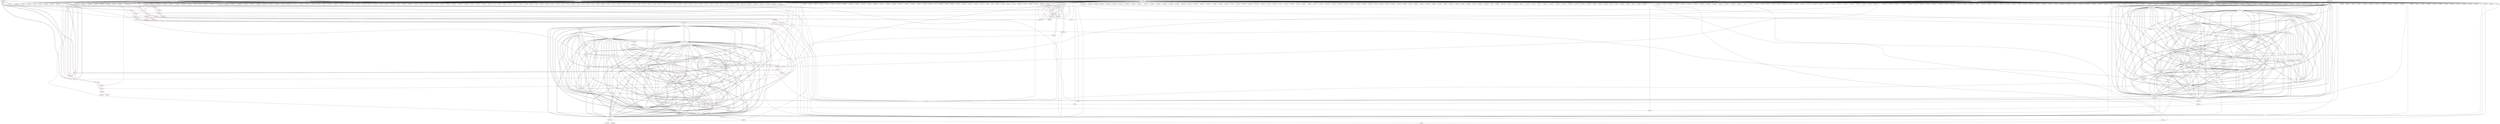 graph {
	570 [label="(570) R35_T2" color=red]
	571 [label="(571) R52_T1"]
	569 [label="(569) T22_T1"]
	590 [label="(590) T14_T1"]
	591 [label="(591) T15_T1"]
	593 [label="(593) T17_T1"]
	592 [label="(592) T16_T1"]
	606 [label="(606) R35_T1"]
	571 [label="(571) R52_T1" color=red]
	576 [label="(576) D1"]
	570 [label="(570) R35_T2"]
	569 [label="(569) T22_T1"]
	572 [label="(572) R58_T1" color=red]
	573 [label="(573) R57_T1"]
	574 [label="(574) D2"]
	607 [label="(607) R58_T1_T"]
	573 [label="(573) R57_T1" color=red]
	574 [label="(574) D2"]
	572 [label="(572) R58_T1"]
	574 [label="(574) D2" color=red]
	576 [label="(576) D1"]
	575 [label="(575) C8"]
	573 [label="(573) R57_T1"]
	572 [label="(572) R58_T1"]
	610 [label="(610) R80_P3"]
	575 [label="(575) C8" color=red]
	576 [label="(576) D1"]
	574 [label="(574) D2"]
	576 [label="(576) D1" color=red]
	574 [label="(574) D2"]
	575 [label="(575) C8"]
	571 [label="(571) R52_T1"]
	577 [label="(577) R36_T2" color=red]
	582 [label="(582) T18_T2"]
	578 [label="(578) R37_T2" color=red]
	12 [label="(12) U1"]
	246 [label="(246) J5"]
	583 [label="(583) T19_T2"]
	579 [label="(579) R38_T2" color=red]
	12 [label="(12) U1"]
	484 [label="(484) U45"]
	584 [label="(584) T20_T2"]
	580 [label="(580) R39_T2" color=red]
	349 [label="(349) J13"]
	373 [label="(373) U34"]
	585 [label="(585) T21_T2"]
	581 [label="(581) R40_T2" color=red]
	584 [label="(584) T20_T2"]
	585 [label="(585) T21_T2"]
	583 [label="(583) T19_T2"]
	569 [label="(569) T22_T1"]
	582 [label="(582) T18_T2"]
	582 [label="(582) T18_T2" color=red]
	584 [label="(584) T20_T2"]
	585 [label="(585) T21_T2"]
	583 [label="(583) T19_T2"]
	581 [label="(581) R40_T2"]
	569 [label="(569) T22_T1"]
	577 [label="(577) R36_T2"]
	583 [label="(583) T19_T2" color=red]
	584 [label="(584) T20_T2"]
	585 [label="(585) T21_T2"]
	581 [label="(581) R40_T2"]
	569 [label="(569) T22_T1"]
	582 [label="(582) T18_T2"]
	578 [label="(578) R37_T2"]
	584 [label="(584) T20_T2" color=red]
	585 [label="(585) T21_T2"]
	583 [label="(583) T19_T2"]
	581 [label="(581) R40_T2"]
	569 [label="(569) T22_T1"]
	582 [label="(582) T18_T2"]
	579 [label="(579) R38_T2"]
	585 [label="(585) T21_T2" color=red]
	584 [label="(584) T20_T2"]
	583 [label="(583) T19_T2"]
	581 [label="(581) R40_T2"]
	569 [label="(569) T22_T1"]
	582 [label="(582) T18_T2"]
	580 [label="(580) R39_T2"]
	586 [label="(586) T10_T1" color=red]
	594 [label="(594) R23_T1"]
	602 [label="(602) R31_T1"]
	595 [label="(595) R27_T1"]
	587 [label="(587) T11_T1" color=red]
	599 [label="(599) R24_T1"]
	603 [label="(603) R32_T1"]
	596 [label="(596) R28_T1"]
	588 [label="(588) T12_T1" color=red]
	604 [label="(604) R33_T1"]
	597 [label="(597) R29_T1"]
	598 [label="(598) R25_T1"]
	589 [label="(589) T13_T1" color=red]
	605 [label="(605) R34_T1"]
	601 [label="(601) R30_T1"]
	600 [label="(600) R26_T1"]
	590 [label="(590) T14_T1" color=red]
	591 [label="(591) T15_T1"]
	593 [label="(593) T17_T1"]
	592 [label="(592) T16_T1"]
	606 [label="(606) R35_T1"]
	570 [label="(570) R35_T2"]
	602 [label="(602) R31_T1"]
	591 [label="(591) T15_T1" color=red]
	590 [label="(590) T14_T1"]
	593 [label="(593) T17_T1"]
	592 [label="(592) T16_T1"]
	606 [label="(606) R35_T1"]
	570 [label="(570) R35_T2"]
	603 [label="(603) R32_T1"]
	592 [label="(592) T16_T1" color=red]
	590 [label="(590) T14_T1"]
	591 [label="(591) T15_T1"]
	593 [label="(593) T17_T1"]
	606 [label="(606) R35_T1"]
	570 [label="(570) R35_T2"]
	604 [label="(604) R33_T1"]
	593 [label="(593) T17_T1" color=red]
	590 [label="(590) T14_T1"]
	591 [label="(591) T15_T1"]
	592 [label="(592) T16_T1"]
	606 [label="(606) R35_T1"]
	570 [label="(570) R35_T2"]
	605 [label="(605) R34_T1"]
	594 [label="(594) R23_T1" color=red]
	12 [label="(12) U1"]
	586 [label="(586) T10_T1"]
	595 [label="(595) R27_T1" color=red]
	602 [label="(602) R31_T1"]
	586 [label="(586) T10_T1"]
	596 [label="(596) R28_T1" color=red]
	603 [label="(603) R32_T1"]
	587 [label="(587) T11_T1"]
	597 [label="(597) R29_T1" color=red]
	604 [label="(604) R33_T1"]
	588 [label="(588) T12_T1"]
	598 [label="(598) R25_T1" color=red]
	553 [label="(553) C214"]
	533 [label="(533) FB12"]
	484 [label="(484) U45"]
	543 [label="(543) C265"]
	685 [label="(685) R24_T1_3"]
	588 [label="(588) T12_T1"]
	599 [label="(599) R24_T1" color=red]
	12 [label="(12) U1"]
	246 [label="(246) J5"]
	684 [label="(684) R25_T1_3"]
	587 [label="(587) T11_T1"]
	600 [label="(600) R26_T1" color=red]
	370 [label="(370) R128"]
	369 [label="(369) JP6"]
	589 [label="(589) T13_T1"]
	601 [label="(601) R30_T1" color=red]
	589 [label="(589) T13_T1"]
	605 [label="(605) R34_T1"]
	602 [label="(602) R31_T1" color=red]
	595 [label="(595) R27_T1"]
	586 [label="(586) T10_T1"]
	590 [label="(590) T14_T1"]
	603 [label="(603) R32_T1" color=red]
	591 [label="(591) T15_T1"]
	587 [label="(587) T11_T1"]
	596 [label="(596) R28_T1"]
	604 [label="(604) R33_T1" color=red]
	592 [label="(592) T16_T1"]
	597 [label="(597) R29_T1"]
	588 [label="(588) T12_T1"]
	605 [label="(605) R34_T1" color=red]
	593 [label="(593) T17_T1"]
	589 [label="(589) T13_T1"]
	601 [label="(601) R30_T1"]
	606 [label="(606) R35_T1" color=red]
	590 [label="(590) T14_T1"]
	591 [label="(591) T15_T1"]
	593 [label="(593) T17_T1"]
	592 [label="(592) T16_T1"]
	570 [label="(570) R35_T2"]
	607 [label="(607) R58_T1_T" color=red]
	572 [label="(572) R58_T1"]
	608 [label="(608) T80_P3" color=red]
	609 [label="(609) R81_P3"]
	611 [label="(611) R82_P3"]
	610 [label="(610) R80_P3"]
	609 [label="(609) R81_P3" color=red]
	12 [label="(12) U1"]
	608 [label="(608) T80_P3"]
	610 [label="(610) R80_P3" color=red]
	574 [label="(574) D2"]
	608 [label="(608) T80_P3"]
	611 [label="(611) R82_P3" color=red]
	246 [label="(246) J5"]
	608 [label="(608) T80_P3"]
	612 [label="(612) T22_T1_2" color=red]
	629 [label="(629) T10_T1_2"]
	630 [label="(630) T11_T1_2"]
	631 [label="(631) T12_T1_2"]
	632 [label="(632) T13_T1_2"]
	627 [label="(627) T20_T2_2"]
	633 [label="(633) T14_T1_2"]
	634 [label="(634) T15_T1_2"]
	625 [label="(625) T18_T2_2"]
	628 [label="(628) T21_T2_2"]
	626 [label="(626) T19_T2_2"]
	618 [label="(618) C8_2"]
	635 [label="(635) T16_T1_2"]
	636 [label="(636) T17_T1_2"]
	617 [label="(617) D2_2"]
	616 [label="(616) R57_T1_2"]
	613 [label="(613) R35_T2_2"]
	614 [label="(614) R52_T1_2"]
	650 [label="(650) R40_T2_T_2"]
	613 [label="(613) R35_T2_2" color=red]
	614 [label="(614) R52_T1_2"]
	612 [label="(612) T22_T1_2"]
	633 [label="(633) T14_T1_2"]
	634 [label="(634) T15_T1_2"]
	636 [label="(636) T17_T1_2"]
	635 [label="(635) T16_T1_2"]
	649 [label="(649) R35_T1_2"]
	614 [label="(614) R52_T1_2" color=red]
	619 [label="(619) D1_2"]
	613 [label="(613) R35_T2_2"]
	612 [label="(612) T22_T1_2"]
	615 [label="(615) R58_T1_2" color=red]
	617 [label="(617) D2_2"]
	624 [label="(624) R40_T2_2"]
	638 [label="(638) R27_T1_2"]
	639 [label="(639) R28_T1_2"]
	640 [label="(640) R29_T1_2"]
	644 [label="(644) R30_T1_2"]
	649 [label="(649) R35_T1_2"]
	616 [label="(616) R57_T1_2"]
	616 [label="(616) R57_T1_2" color=red]
	629 [label="(629) T10_T1_2"]
	630 [label="(630) T11_T1_2"]
	631 [label="(631) T12_T1_2"]
	632 [label="(632) T13_T1_2"]
	627 [label="(627) T20_T2_2"]
	633 [label="(633) T14_T1_2"]
	634 [label="(634) T15_T1_2"]
	625 [label="(625) T18_T2_2"]
	628 [label="(628) T21_T2_2"]
	626 [label="(626) T19_T2_2"]
	618 [label="(618) C8_2"]
	635 [label="(635) T16_T1_2"]
	636 [label="(636) T17_T1_2"]
	617 [label="(617) D2_2"]
	612 [label="(612) T22_T1_2"]
	615 [label="(615) R58_T1_2"]
	617 [label="(617) D2_2" color=red]
	615 [label="(615) R58_T1_2"]
	624 [label="(624) R40_T2_2"]
	638 [label="(638) R27_T1_2"]
	639 [label="(639) R28_T1_2"]
	640 [label="(640) R29_T1_2"]
	644 [label="(644) R30_T1_2"]
	649 [label="(649) R35_T1_2"]
	629 [label="(629) T10_T1_2"]
	630 [label="(630) T11_T1_2"]
	631 [label="(631) T12_T1_2"]
	632 [label="(632) T13_T1_2"]
	627 [label="(627) T20_T2_2"]
	633 [label="(633) T14_T1_2"]
	634 [label="(634) T15_T1_2"]
	625 [label="(625) T18_T2_2"]
	628 [label="(628) T21_T2_2"]
	626 [label="(626) T19_T2_2"]
	618 [label="(618) C8_2"]
	635 [label="(635) T16_T1_2"]
	636 [label="(636) T17_T1_2"]
	612 [label="(612) T22_T1_2"]
	616 [label="(616) R57_T1_2"]
	619 [label="(619) D1_2"]
	653 [label="(653) R80_P3_2"]
	618 [label="(618) C8_2" color=red]
	629 [label="(629) T10_T1_2"]
	630 [label="(630) T11_T1_2"]
	631 [label="(631) T12_T1_2"]
	632 [label="(632) T13_T1_2"]
	627 [label="(627) T20_T2_2"]
	633 [label="(633) T14_T1_2"]
	634 [label="(634) T15_T1_2"]
	625 [label="(625) T18_T2_2"]
	628 [label="(628) T21_T2_2"]
	626 [label="(626) T19_T2_2"]
	635 [label="(635) T16_T1_2"]
	636 [label="(636) T17_T1_2"]
	617 [label="(617) D2_2"]
	612 [label="(612) T22_T1_2"]
	616 [label="(616) R57_T1_2"]
	619 [label="(619) D1_2"]
	619 [label="(619) D1_2" color=red]
	617 [label="(617) D2_2"]
	618 [label="(618) C8_2"]
	614 [label="(614) R52_T1_2"]
	620 [label="(620) R36_T2_2" color=red]
	10 [label="(10) U2"]
	12 [label="(12) U1"]
	625 [label="(625) T18_T2_2"]
	621 [label="(621) R37_T2_2" color=red]
	12 [label="(12) U1"]
	280 [label="(280) U20"]
	626 [label="(626) T19_T2_2"]
	622 [label="(622) R38_T2_2" color=red]
	197 [label="(197) J2"]
	209 [label="(209) U11"]
	627 [label="(627) T20_T2_2"]
	623 [label="(623) R39_T2_2" color=red]
	286 [label="(286) J10"]
	288 [label="(288) TH2"]
	628 [label="(628) T21_T2_2"]
	624 [label="(624) R40_T2_2" color=red]
	617 [label="(617) D2_2"]
	615 [label="(615) R58_T1_2"]
	638 [label="(638) R27_T1_2"]
	639 [label="(639) R28_T1_2"]
	640 [label="(640) R29_T1_2"]
	644 [label="(644) R30_T1_2"]
	649 [label="(649) R35_T1_2"]
	650 [label="(650) R40_T2_T_2"]
	625 [label="(625) T18_T2_2" color=red]
	629 [label="(629) T10_T1_2"]
	630 [label="(630) T11_T1_2"]
	631 [label="(631) T12_T1_2"]
	632 [label="(632) T13_T1_2"]
	627 [label="(627) T20_T2_2"]
	633 [label="(633) T14_T1_2"]
	634 [label="(634) T15_T1_2"]
	628 [label="(628) T21_T2_2"]
	626 [label="(626) T19_T2_2"]
	618 [label="(618) C8_2"]
	635 [label="(635) T16_T1_2"]
	636 [label="(636) T17_T1_2"]
	617 [label="(617) D2_2"]
	612 [label="(612) T22_T1_2"]
	616 [label="(616) R57_T1_2"]
	650 [label="(650) R40_T2_T_2"]
	620 [label="(620) R36_T2_2"]
	626 [label="(626) T19_T2_2" color=red]
	629 [label="(629) T10_T1_2"]
	630 [label="(630) T11_T1_2"]
	631 [label="(631) T12_T1_2"]
	632 [label="(632) T13_T1_2"]
	627 [label="(627) T20_T2_2"]
	633 [label="(633) T14_T1_2"]
	634 [label="(634) T15_T1_2"]
	625 [label="(625) T18_T2_2"]
	628 [label="(628) T21_T2_2"]
	618 [label="(618) C8_2"]
	635 [label="(635) T16_T1_2"]
	636 [label="(636) T17_T1_2"]
	617 [label="(617) D2_2"]
	612 [label="(612) T22_T1_2"]
	616 [label="(616) R57_T1_2"]
	650 [label="(650) R40_T2_T_2"]
	621 [label="(621) R37_T2_2"]
	627 [label="(627) T20_T2_2" color=red]
	629 [label="(629) T10_T1_2"]
	630 [label="(630) T11_T1_2"]
	631 [label="(631) T12_T1_2"]
	632 [label="(632) T13_T1_2"]
	633 [label="(633) T14_T1_2"]
	634 [label="(634) T15_T1_2"]
	625 [label="(625) T18_T2_2"]
	628 [label="(628) T21_T2_2"]
	626 [label="(626) T19_T2_2"]
	618 [label="(618) C8_2"]
	635 [label="(635) T16_T1_2"]
	636 [label="(636) T17_T1_2"]
	617 [label="(617) D2_2"]
	612 [label="(612) T22_T1_2"]
	616 [label="(616) R57_T1_2"]
	650 [label="(650) R40_T2_T_2"]
	622 [label="(622) R38_T2_2"]
	628 [label="(628) T21_T2_2" color=red]
	629 [label="(629) T10_T1_2"]
	630 [label="(630) T11_T1_2"]
	631 [label="(631) T12_T1_2"]
	632 [label="(632) T13_T1_2"]
	627 [label="(627) T20_T2_2"]
	633 [label="(633) T14_T1_2"]
	634 [label="(634) T15_T1_2"]
	625 [label="(625) T18_T2_2"]
	626 [label="(626) T19_T2_2"]
	618 [label="(618) C8_2"]
	635 [label="(635) T16_T1_2"]
	636 [label="(636) T17_T1_2"]
	617 [label="(617) D2_2"]
	612 [label="(612) T22_T1_2"]
	616 [label="(616) R57_T1_2"]
	650 [label="(650) R40_T2_T_2"]
	623 [label="(623) R39_T2_2"]
	629 [label="(629) T10_T1_2" color=red]
	630 [label="(630) T11_T1_2"]
	631 [label="(631) T12_T1_2"]
	632 [label="(632) T13_T1_2"]
	627 [label="(627) T20_T2_2"]
	633 [label="(633) T14_T1_2"]
	634 [label="(634) T15_T1_2"]
	625 [label="(625) T18_T2_2"]
	628 [label="(628) T21_T2_2"]
	626 [label="(626) T19_T2_2"]
	618 [label="(618) C8_2"]
	635 [label="(635) T16_T1_2"]
	636 [label="(636) T17_T1_2"]
	617 [label="(617) D2_2"]
	612 [label="(612) T22_T1_2"]
	616 [label="(616) R57_T1_2"]
	637 [label="(637) R23_T1_2"]
	645 [label="(645) R31_T1_2"]
	638 [label="(638) R27_T1_2"]
	630 [label="(630) T11_T1_2" color=red]
	629 [label="(629) T10_T1_2"]
	631 [label="(631) T12_T1_2"]
	632 [label="(632) T13_T1_2"]
	627 [label="(627) T20_T2_2"]
	633 [label="(633) T14_T1_2"]
	634 [label="(634) T15_T1_2"]
	625 [label="(625) T18_T2_2"]
	628 [label="(628) T21_T2_2"]
	626 [label="(626) T19_T2_2"]
	618 [label="(618) C8_2"]
	635 [label="(635) T16_T1_2"]
	636 [label="(636) T17_T1_2"]
	617 [label="(617) D2_2"]
	612 [label="(612) T22_T1_2"]
	616 [label="(616) R57_T1_2"]
	642 [label="(642) R24_T1_2"]
	646 [label="(646) R32_T1_2"]
	639 [label="(639) R28_T1_2"]
	631 [label="(631) T12_T1_2" color=red]
	629 [label="(629) T10_T1_2"]
	630 [label="(630) T11_T1_2"]
	632 [label="(632) T13_T1_2"]
	627 [label="(627) T20_T2_2"]
	633 [label="(633) T14_T1_2"]
	634 [label="(634) T15_T1_2"]
	625 [label="(625) T18_T2_2"]
	628 [label="(628) T21_T2_2"]
	626 [label="(626) T19_T2_2"]
	618 [label="(618) C8_2"]
	635 [label="(635) T16_T1_2"]
	636 [label="(636) T17_T1_2"]
	617 [label="(617) D2_2"]
	612 [label="(612) T22_T1_2"]
	616 [label="(616) R57_T1_2"]
	647 [label="(647) R33_T1_2"]
	640 [label="(640) R29_T1_2"]
	641 [label="(641) R25_T1_2"]
	632 [label="(632) T13_T1_2" color=red]
	629 [label="(629) T10_T1_2"]
	630 [label="(630) T11_T1_2"]
	631 [label="(631) T12_T1_2"]
	627 [label="(627) T20_T2_2"]
	633 [label="(633) T14_T1_2"]
	634 [label="(634) T15_T1_2"]
	625 [label="(625) T18_T2_2"]
	628 [label="(628) T21_T2_2"]
	626 [label="(626) T19_T2_2"]
	618 [label="(618) C8_2"]
	635 [label="(635) T16_T1_2"]
	636 [label="(636) T17_T1_2"]
	617 [label="(617) D2_2"]
	612 [label="(612) T22_T1_2"]
	616 [label="(616) R57_T1_2"]
	648 [label="(648) R34_T1_2"]
	644 [label="(644) R30_T1_2"]
	643 [label="(643) R26_T1_2"]
	633 [label="(633) T14_T1_2" color=red]
	629 [label="(629) T10_T1_2"]
	630 [label="(630) T11_T1_2"]
	631 [label="(631) T12_T1_2"]
	632 [label="(632) T13_T1_2"]
	627 [label="(627) T20_T2_2"]
	634 [label="(634) T15_T1_2"]
	625 [label="(625) T18_T2_2"]
	628 [label="(628) T21_T2_2"]
	626 [label="(626) T19_T2_2"]
	618 [label="(618) C8_2"]
	635 [label="(635) T16_T1_2"]
	636 [label="(636) T17_T1_2"]
	617 [label="(617) D2_2"]
	612 [label="(612) T22_T1_2"]
	616 [label="(616) R57_T1_2"]
	649 [label="(649) R35_T1_2"]
	613 [label="(613) R35_T2_2"]
	645 [label="(645) R31_T1_2"]
	634 [label="(634) T15_T1_2" color=red]
	629 [label="(629) T10_T1_2"]
	630 [label="(630) T11_T1_2"]
	631 [label="(631) T12_T1_2"]
	632 [label="(632) T13_T1_2"]
	627 [label="(627) T20_T2_2"]
	633 [label="(633) T14_T1_2"]
	625 [label="(625) T18_T2_2"]
	628 [label="(628) T21_T2_2"]
	626 [label="(626) T19_T2_2"]
	618 [label="(618) C8_2"]
	635 [label="(635) T16_T1_2"]
	636 [label="(636) T17_T1_2"]
	617 [label="(617) D2_2"]
	612 [label="(612) T22_T1_2"]
	616 [label="(616) R57_T1_2"]
	649 [label="(649) R35_T1_2"]
	613 [label="(613) R35_T2_2"]
	646 [label="(646) R32_T1_2"]
	635 [label="(635) T16_T1_2" color=red]
	629 [label="(629) T10_T1_2"]
	630 [label="(630) T11_T1_2"]
	631 [label="(631) T12_T1_2"]
	632 [label="(632) T13_T1_2"]
	627 [label="(627) T20_T2_2"]
	633 [label="(633) T14_T1_2"]
	634 [label="(634) T15_T1_2"]
	625 [label="(625) T18_T2_2"]
	628 [label="(628) T21_T2_2"]
	626 [label="(626) T19_T2_2"]
	618 [label="(618) C8_2"]
	636 [label="(636) T17_T1_2"]
	617 [label="(617) D2_2"]
	612 [label="(612) T22_T1_2"]
	616 [label="(616) R57_T1_2"]
	649 [label="(649) R35_T1_2"]
	613 [label="(613) R35_T2_2"]
	647 [label="(647) R33_T1_2"]
	636 [label="(636) T17_T1_2" color=red]
	629 [label="(629) T10_T1_2"]
	630 [label="(630) T11_T1_2"]
	631 [label="(631) T12_T1_2"]
	632 [label="(632) T13_T1_2"]
	627 [label="(627) T20_T2_2"]
	633 [label="(633) T14_T1_2"]
	634 [label="(634) T15_T1_2"]
	625 [label="(625) T18_T2_2"]
	628 [label="(628) T21_T2_2"]
	626 [label="(626) T19_T2_2"]
	618 [label="(618) C8_2"]
	635 [label="(635) T16_T1_2"]
	617 [label="(617) D2_2"]
	612 [label="(612) T22_T1_2"]
	616 [label="(616) R57_T1_2"]
	649 [label="(649) R35_T1_2"]
	613 [label="(613) R35_T2_2"]
	648 [label="(648) R34_T1_2"]
	637 [label="(637) R23_T1_2" color=red]
	12 [label="(12) U1"]
	629 [label="(629) T10_T1_2"]
	638 [label="(638) R27_T1_2" color=red]
	617 [label="(617) D2_2"]
	615 [label="(615) R58_T1_2"]
	624 [label="(624) R40_T2_2"]
	639 [label="(639) R28_T1_2"]
	640 [label="(640) R29_T1_2"]
	644 [label="(644) R30_T1_2"]
	649 [label="(649) R35_T1_2"]
	645 [label="(645) R31_T1_2"]
	629 [label="(629) T10_T1_2"]
	639 [label="(639) R28_T1_2" color=red]
	617 [label="(617) D2_2"]
	615 [label="(615) R58_T1_2"]
	624 [label="(624) R40_T2_2"]
	638 [label="(638) R27_T1_2"]
	640 [label="(640) R29_T1_2"]
	644 [label="(644) R30_T1_2"]
	649 [label="(649) R35_T1_2"]
	646 [label="(646) R32_T1_2"]
	630 [label="(630) T11_T1_2"]
	640 [label="(640) R29_T1_2" color=red]
	617 [label="(617) D2_2"]
	615 [label="(615) R58_T1_2"]
	624 [label="(624) R40_T2_2"]
	638 [label="(638) R27_T1_2"]
	639 [label="(639) R28_T1_2"]
	644 [label="(644) R30_T1_2"]
	649 [label="(649) R35_T1_2"]
	647 [label="(647) R33_T1_2"]
	631 [label="(631) T12_T1_2"]
	641 [label="(641) R25_T1_2" color=red]
	246 [label="(246) J5"]
	12 [label="(12) U1"]
	631 [label="(631) T12_T1_2"]
	642 [label="(642) R24_T1_2" color=red]
	12 [label="(12) U1"]
	246 [label="(246) J5"]
	630 [label="(630) T11_T1_2"]
	643 [label="(643) R26_T1_2" color=red]
	566 [label="(566) Q4"]
	562 [label="(562) R155"]
	632 [label="(632) T13_T1_2"]
	644 [label="(644) R30_T1_2" color=red]
	617 [label="(617) D2_2"]
	615 [label="(615) R58_T1_2"]
	624 [label="(624) R40_T2_2"]
	638 [label="(638) R27_T1_2"]
	639 [label="(639) R28_T1_2"]
	640 [label="(640) R29_T1_2"]
	649 [label="(649) R35_T1_2"]
	632 [label="(632) T13_T1_2"]
	648 [label="(648) R34_T1_2"]
	645 [label="(645) R31_T1_2" color=red]
	638 [label="(638) R27_T1_2"]
	629 [label="(629) T10_T1_2"]
	633 [label="(633) T14_T1_2"]
	646 [label="(646) R32_T1_2" color=red]
	634 [label="(634) T15_T1_2"]
	630 [label="(630) T11_T1_2"]
	639 [label="(639) R28_T1_2"]
	647 [label="(647) R33_T1_2" color=red]
	635 [label="(635) T16_T1_2"]
	640 [label="(640) R29_T1_2"]
	631 [label="(631) T12_T1_2"]
	648 [label="(648) R34_T1_2" color=red]
	636 [label="(636) T17_T1_2"]
	632 [label="(632) T13_T1_2"]
	644 [label="(644) R30_T1_2"]
	649 [label="(649) R35_T1_2" color=red]
	617 [label="(617) D2_2"]
	615 [label="(615) R58_T1_2"]
	624 [label="(624) R40_T2_2"]
	638 [label="(638) R27_T1_2"]
	639 [label="(639) R28_T1_2"]
	640 [label="(640) R29_T1_2"]
	644 [label="(644) R30_T1_2"]
	633 [label="(633) T14_T1_2"]
	634 [label="(634) T15_T1_2"]
	636 [label="(636) T17_T1_2"]
	635 [label="(635) T16_T1_2"]
	613 [label="(613) R35_T2_2"]
	650 [label="(650) R40_T2_T_2" color=red]
	627 [label="(627) T20_T2_2"]
	628 [label="(628) T21_T2_2"]
	626 [label="(626) T19_T2_2"]
	612 [label="(612) T22_T1_2"]
	625 [label="(625) T18_T2_2"]
	624 [label="(624) R40_T2_2"]
	651 [label="(651) T80_P3_2" color=red]
	652 [label="(652) R81_P3_2"]
	654 [label="(654) R82_P3_2"]
	653 [label="(653) R80_P3_2"]
	652 [label="(652) R81_P3_2" color=red]
	246 [label="(246) J5"]
	651 [label="(651) T80_P3_2"]
	653 [label="(653) R80_P3_2" color=red]
	617 [label="(617) D2_2"]
	651 [label="(651) T80_P3_2"]
	654 [label="(654) R82_P3_2" color=red]
	12 [label="(12) U1"]
	651 [label="(651) T80_P3_2"]
	655 [label="(655) T22_T1_3" color=red]
	672 [label="(672) T10_T1_3"]
	673 [label="(673) T11_T1_3"]
	674 [label="(674) T12_T1_3"]
	675 [label="(675) T13_T1_3"]
	670 [label="(670) T20_T2_3"]
	676 [label="(676) T14_T1_3"]
	677 [label="(677) T15_T1_3"]
	668 [label="(668) T18_T2_3"]
	671 [label="(671) T21_T2_3"]
	669 [label="(669) T19_T2_3"]
	661 [label="(661) C8_3"]
	678 [label="(678) T16_T1_3"]
	679 [label="(679) T17_T1_3"]
	660 [label="(660) D2_3"]
	659 [label="(659) R57_T1_3"]
	656 [label="(656) R35_T2_3"]
	657 [label="(657) R52_T1_3"]
	667 [label="(667) R40_T2_3"]
	656 [label="(656) R35_T2_3" color=red]
	657 [label="(657) R52_T1_3"]
	655 [label="(655) T22_T1_3"]
	676 [label="(676) T14_T1_3"]
	677 [label="(677) T15_T1_3"]
	679 [label="(679) T17_T1_3"]
	678 [label="(678) T16_T1_3"]
	692 [label="(692) R35_T1_3"]
	657 [label="(657) R52_T1_3" color=red]
	662 [label="(662) D1_3"]
	656 [label="(656) R35_T2_3"]
	655 [label="(655) T22_T1_3"]
	658 [label="(658) R58_T1_3" color=red]
	660 [label="(660) D2_3"]
	667 [label="(667) R40_T2_3"]
	681 [label="(681) R27_T1_3"]
	682 [label="(682) R28_T1_3"]
	683 [label="(683) R29_T1_3"]
	687 [label="(687) R30_T1_3"]
	692 [label="(692) R35_T1_3"]
	659 [label="(659) R57_T1_3"]
	659 [label="(659) R57_T1_3" color=red]
	672 [label="(672) T10_T1_3"]
	673 [label="(673) T11_T1_3"]
	674 [label="(674) T12_T1_3"]
	675 [label="(675) T13_T1_3"]
	670 [label="(670) T20_T2_3"]
	676 [label="(676) T14_T1_3"]
	677 [label="(677) T15_T1_3"]
	668 [label="(668) T18_T2_3"]
	671 [label="(671) T21_T2_3"]
	669 [label="(669) T19_T2_3"]
	661 [label="(661) C8_3"]
	678 [label="(678) T16_T1_3"]
	679 [label="(679) T17_T1_3"]
	660 [label="(660) D2_3"]
	655 [label="(655) T22_T1_3"]
	658 [label="(658) R58_T1_3"]
	660 [label="(660) D2_3" color=red]
	658 [label="(658) R58_T1_3"]
	667 [label="(667) R40_T2_3"]
	681 [label="(681) R27_T1_3"]
	682 [label="(682) R28_T1_3"]
	683 [label="(683) R29_T1_3"]
	687 [label="(687) R30_T1_3"]
	692 [label="(692) R35_T1_3"]
	672 [label="(672) T10_T1_3"]
	673 [label="(673) T11_T1_3"]
	674 [label="(674) T12_T1_3"]
	675 [label="(675) T13_T1_3"]
	670 [label="(670) T20_T2_3"]
	676 [label="(676) T14_T1_3"]
	677 [label="(677) T15_T1_3"]
	668 [label="(668) T18_T2_3"]
	671 [label="(671) T21_T2_3"]
	669 [label="(669) T19_T2_3"]
	661 [label="(661) C8_3"]
	678 [label="(678) T16_T1_3"]
	679 [label="(679) T17_T1_3"]
	655 [label="(655) T22_T1_3"]
	659 [label="(659) R57_T1_3"]
	662 [label="(662) D1_3"]
	696 [label="(696) R80_P3_3"]
	661 [label="(661) C8_3" color=red]
	672 [label="(672) T10_T1_3"]
	673 [label="(673) T11_T1_3"]
	674 [label="(674) T12_T1_3"]
	675 [label="(675) T13_T1_3"]
	670 [label="(670) T20_T2_3"]
	676 [label="(676) T14_T1_3"]
	677 [label="(677) T15_T1_3"]
	668 [label="(668) T18_T2_3"]
	671 [label="(671) T21_T2_3"]
	669 [label="(669) T19_T2_3"]
	678 [label="(678) T16_T1_3"]
	679 [label="(679) T17_T1_3"]
	660 [label="(660) D2_3"]
	655 [label="(655) T22_T1_3"]
	659 [label="(659) R57_T1_3"]
	662 [label="(662) D1_3"]
	662 [label="(662) D1_3" color=red]
	660 [label="(660) D2_3"]
	661 [label="(661) C8_3"]
	657 [label="(657) R52_T1_3"]
	663 [label="(663) R36_T2_3" color=red]
	241 [label="(241) U17"]
	249 [label="(249) JP3"]
	668 [label="(668) T18_T2_3"]
	664 [label="(664) R37_T2_3" color=red]
	246 [label="(246) J5"]
	669 [label="(669) T19_T2_3"]
	665 [label="(665) R38_T2_3" color=red]
	242 [label="(242) TR1"]
	244 [label="(244) J8"]
	243 [label="(243) U19"]
	670 [label="(670) T20_T2_3"]
	666 [label="(666) R39_T2_3" color=red]
	12 [label="(12) U1"]
	671 [label="(671) T21_T2_3"]
	667 [label="(667) R40_T2_3" color=red]
	660 [label="(660) D2_3"]
	658 [label="(658) R58_T1_3"]
	681 [label="(681) R27_T1_3"]
	682 [label="(682) R28_T1_3"]
	683 [label="(683) R29_T1_3"]
	687 [label="(687) R30_T1_3"]
	692 [label="(692) R35_T1_3"]
	670 [label="(670) T20_T2_3"]
	671 [label="(671) T21_T2_3"]
	669 [label="(669) T19_T2_3"]
	655 [label="(655) T22_T1_3"]
	668 [label="(668) T18_T2_3"]
	668 [label="(668) T18_T2_3" color=red]
	672 [label="(672) T10_T1_3"]
	673 [label="(673) T11_T1_3"]
	674 [label="(674) T12_T1_3"]
	675 [label="(675) T13_T1_3"]
	670 [label="(670) T20_T2_3"]
	676 [label="(676) T14_T1_3"]
	677 [label="(677) T15_T1_3"]
	671 [label="(671) T21_T2_3"]
	669 [label="(669) T19_T2_3"]
	661 [label="(661) C8_3"]
	678 [label="(678) T16_T1_3"]
	679 [label="(679) T17_T1_3"]
	660 [label="(660) D2_3"]
	655 [label="(655) T22_T1_3"]
	659 [label="(659) R57_T1_3"]
	667 [label="(667) R40_T2_3"]
	663 [label="(663) R36_T2_3"]
	669 [label="(669) T19_T2_3" color=red]
	672 [label="(672) T10_T1_3"]
	673 [label="(673) T11_T1_3"]
	674 [label="(674) T12_T1_3"]
	675 [label="(675) T13_T1_3"]
	670 [label="(670) T20_T2_3"]
	676 [label="(676) T14_T1_3"]
	677 [label="(677) T15_T1_3"]
	668 [label="(668) T18_T2_3"]
	671 [label="(671) T21_T2_3"]
	661 [label="(661) C8_3"]
	678 [label="(678) T16_T1_3"]
	679 [label="(679) T17_T1_3"]
	660 [label="(660) D2_3"]
	655 [label="(655) T22_T1_3"]
	659 [label="(659) R57_T1_3"]
	667 [label="(667) R40_T2_3"]
	664 [label="(664) R37_T2_3"]
	670 [label="(670) T20_T2_3" color=red]
	672 [label="(672) T10_T1_3"]
	673 [label="(673) T11_T1_3"]
	674 [label="(674) T12_T1_3"]
	675 [label="(675) T13_T1_3"]
	676 [label="(676) T14_T1_3"]
	677 [label="(677) T15_T1_3"]
	668 [label="(668) T18_T2_3"]
	671 [label="(671) T21_T2_3"]
	669 [label="(669) T19_T2_3"]
	661 [label="(661) C8_3"]
	678 [label="(678) T16_T1_3"]
	679 [label="(679) T17_T1_3"]
	660 [label="(660) D2_3"]
	655 [label="(655) T22_T1_3"]
	659 [label="(659) R57_T1_3"]
	667 [label="(667) R40_T2_3"]
	665 [label="(665) R38_T2_3"]
	671 [label="(671) T21_T2_3" color=red]
	672 [label="(672) T10_T1_3"]
	673 [label="(673) T11_T1_3"]
	674 [label="(674) T12_T1_3"]
	675 [label="(675) T13_T1_3"]
	670 [label="(670) T20_T2_3"]
	676 [label="(676) T14_T1_3"]
	677 [label="(677) T15_T1_3"]
	668 [label="(668) T18_T2_3"]
	669 [label="(669) T19_T2_3"]
	661 [label="(661) C8_3"]
	678 [label="(678) T16_T1_3"]
	679 [label="(679) T17_T1_3"]
	660 [label="(660) D2_3"]
	655 [label="(655) T22_T1_3"]
	659 [label="(659) R57_T1_3"]
	667 [label="(667) R40_T2_3"]
	666 [label="(666) R39_T2_3"]
	672 [label="(672) T10_T1_3" color=red]
	673 [label="(673) T11_T1_3"]
	674 [label="(674) T12_T1_3"]
	675 [label="(675) T13_T1_3"]
	670 [label="(670) T20_T2_3"]
	676 [label="(676) T14_T1_3"]
	677 [label="(677) T15_T1_3"]
	668 [label="(668) T18_T2_3"]
	671 [label="(671) T21_T2_3"]
	669 [label="(669) T19_T2_3"]
	661 [label="(661) C8_3"]
	678 [label="(678) T16_T1_3"]
	679 [label="(679) T17_T1_3"]
	660 [label="(660) D2_3"]
	655 [label="(655) T22_T1_3"]
	659 [label="(659) R57_T1_3"]
	680 [label="(680) R23_T1_3"]
	688 [label="(688) R31_T1_3"]
	681 [label="(681) R27_T1_3"]
	673 [label="(673) T11_T1_3" color=red]
	672 [label="(672) T10_T1_3"]
	674 [label="(674) T12_T1_3"]
	675 [label="(675) T13_T1_3"]
	670 [label="(670) T20_T2_3"]
	676 [label="(676) T14_T1_3"]
	677 [label="(677) T15_T1_3"]
	668 [label="(668) T18_T2_3"]
	671 [label="(671) T21_T2_3"]
	669 [label="(669) T19_T2_3"]
	661 [label="(661) C8_3"]
	678 [label="(678) T16_T1_3"]
	679 [label="(679) T17_T1_3"]
	660 [label="(660) D2_3"]
	655 [label="(655) T22_T1_3"]
	659 [label="(659) R57_T1_3"]
	685 [label="(685) R24_T1_3"]
	689 [label="(689) R32_T1_3"]
	682 [label="(682) R28_T1_3"]
	674 [label="(674) T12_T1_3" color=red]
	672 [label="(672) T10_T1_3"]
	673 [label="(673) T11_T1_3"]
	675 [label="(675) T13_T1_3"]
	670 [label="(670) T20_T2_3"]
	676 [label="(676) T14_T1_3"]
	677 [label="(677) T15_T1_3"]
	668 [label="(668) T18_T2_3"]
	671 [label="(671) T21_T2_3"]
	669 [label="(669) T19_T2_3"]
	661 [label="(661) C8_3"]
	678 [label="(678) T16_T1_3"]
	679 [label="(679) T17_T1_3"]
	660 [label="(660) D2_3"]
	655 [label="(655) T22_T1_3"]
	659 [label="(659) R57_T1_3"]
	690 [label="(690) R33_T1_3"]
	683 [label="(683) R29_T1_3"]
	684 [label="(684) R25_T1_3"]
	675 [label="(675) T13_T1_3" color=red]
	672 [label="(672) T10_T1_3"]
	673 [label="(673) T11_T1_3"]
	674 [label="(674) T12_T1_3"]
	670 [label="(670) T20_T2_3"]
	676 [label="(676) T14_T1_3"]
	677 [label="(677) T15_T1_3"]
	668 [label="(668) T18_T2_3"]
	671 [label="(671) T21_T2_3"]
	669 [label="(669) T19_T2_3"]
	661 [label="(661) C8_3"]
	678 [label="(678) T16_T1_3"]
	679 [label="(679) T17_T1_3"]
	660 [label="(660) D2_3"]
	655 [label="(655) T22_T1_3"]
	659 [label="(659) R57_T1_3"]
	691 [label="(691) R34_T1_3"]
	693 [label="(693) R30_T1_T_3"]
	686 [label="(686) R26_T1_3"]
	676 [label="(676) T14_T1_3" color=red]
	672 [label="(672) T10_T1_3"]
	673 [label="(673) T11_T1_3"]
	674 [label="(674) T12_T1_3"]
	675 [label="(675) T13_T1_3"]
	670 [label="(670) T20_T2_3"]
	677 [label="(677) T15_T1_3"]
	668 [label="(668) T18_T2_3"]
	671 [label="(671) T21_T2_3"]
	669 [label="(669) T19_T2_3"]
	661 [label="(661) C8_3"]
	678 [label="(678) T16_T1_3"]
	679 [label="(679) T17_T1_3"]
	660 [label="(660) D2_3"]
	655 [label="(655) T22_T1_3"]
	659 [label="(659) R57_T1_3"]
	692 [label="(692) R35_T1_3"]
	656 [label="(656) R35_T2_3"]
	688 [label="(688) R31_T1_3"]
	677 [label="(677) T15_T1_3" color=red]
	672 [label="(672) T10_T1_3"]
	673 [label="(673) T11_T1_3"]
	674 [label="(674) T12_T1_3"]
	675 [label="(675) T13_T1_3"]
	670 [label="(670) T20_T2_3"]
	676 [label="(676) T14_T1_3"]
	668 [label="(668) T18_T2_3"]
	671 [label="(671) T21_T2_3"]
	669 [label="(669) T19_T2_3"]
	661 [label="(661) C8_3"]
	678 [label="(678) T16_T1_3"]
	679 [label="(679) T17_T1_3"]
	660 [label="(660) D2_3"]
	655 [label="(655) T22_T1_3"]
	659 [label="(659) R57_T1_3"]
	692 [label="(692) R35_T1_3"]
	656 [label="(656) R35_T2_3"]
	689 [label="(689) R32_T1_3"]
	678 [label="(678) T16_T1_3" color=red]
	672 [label="(672) T10_T1_3"]
	673 [label="(673) T11_T1_3"]
	674 [label="(674) T12_T1_3"]
	675 [label="(675) T13_T1_3"]
	670 [label="(670) T20_T2_3"]
	676 [label="(676) T14_T1_3"]
	677 [label="(677) T15_T1_3"]
	668 [label="(668) T18_T2_3"]
	671 [label="(671) T21_T2_3"]
	669 [label="(669) T19_T2_3"]
	661 [label="(661) C8_3"]
	679 [label="(679) T17_T1_3"]
	660 [label="(660) D2_3"]
	655 [label="(655) T22_T1_3"]
	659 [label="(659) R57_T1_3"]
	692 [label="(692) R35_T1_3"]
	656 [label="(656) R35_T2_3"]
	690 [label="(690) R33_T1_3"]
	679 [label="(679) T17_T1_3" color=red]
	672 [label="(672) T10_T1_3"]
	673 [label="(673) T11_T1_3"]
	674 [label="(674) T12_T1_3"]
	675 [label="(675) T13_T1_3"]
	670 [label="(670) T20_T2_3"]
	676 [label="(676) T14_T1_3"]
	677 [label="(677) T15_T1_3"]
	668 [label="(668) T18_T2_3"]
	671 [label="(671) T21_T2_3"]
	669 [label="(669) T19_T2_3"]
	661 [label="(661) C8_3"]
	678 [label="(678) T16_T1_3"]
	660 [label="(660) D2_3"]
	655 [label="(655) T22_T1_3"]
	659 [label="(659) R57_T1_3"]
	692 [label="(692) R35_T1_3"]
	656 [label="(656) R35_T2_3"]
	691 [label="(691) R34_T1_3"]
	680 [label="(680) R23_T1_3" color=red]
	246 [label="(246) J5"]
	12 [label="(12) U1"]
	672 [label="(672) T10_T1_3"]
	681 [label="(681) R27_T1_3" color=red]
	660 [label="(660) D2_3"]
	658 [label="(658) R58_T1_3"]
	667 [label="(667) R40_T2_3"]
	682 [label="(682) R28_T1_3"]
	683 [label="(683) R29_T1_3"]
	687 [label="(687) R30_T1_3"]
	692 [label="(692) R35_T1_3"]
	688 [label="(688) R31_T1_3"]
	672 [label="(672) T10_T1_3"]
	682 [label="(682) R28_T1_3" color=red]
	660 [label="(660) D2_3"]
	658 [label="(658) R58_T1_3"]
	667 [label="(667) R40_T2_3"]
	681 [label="(681) R27_T1_3"]
	683 [label="(683) R29_T1_3"]
	687 [label="(687) R30_T1_3"]
	692 [label="(692) R35_T1_3"]
	689 [label="(689) R32_T1_3"]
	673 [label="(673) T11_T1_3"]
	683 [label="(683) R29_T1_3" color=red]
	660 [label="(660) D2_3"]
	658 [label="(658) R58_T1_3"]
	667 [label="(667) R40_T2_3"]
	681 [label="(681) R27_T1_3"]
	682 [label="(682) R28_T1_3"]
	687 [label="(687) R30_T1_3"]
	692 [label="(692) R35_T1_3"]
	690 [label="(690) R33_T1_3"]
	674 [label="(674) T12_T1_3"]
	684 [label="(684) R25_T1_3" color=red]
	12 [label="(12) U1"]
	246 [label="(246) J5"]
	599 [label="(599) R24_T1"]
	674 [label="(674) T12_T1_3"]
	685 [label="(685) R24_T1_3" color=red]
	553 [label="(553) C214"]
	533 [label="(533) FB12"]
	484 [label="(484) U45"]
	543 [label="(543) C265"]
	598 [label="(598) R25_T1"]
	673 [label="(673) T11_T1_3"]
	686 [label="(686) R26_T1_3" color=red]
	334 [label="(334) DS15"]
	326 [label="(326) U26"]
	675 [label="(675) T13_T1_3"]
	687 [label="(687) R30_T1_3" color=red]
	660 [label="(660) D2_3"]
	658 [label="(658) R58_T1_3"]
	667 [label="(667) R40_T2_3"]
	681 [label="(681) R27_T1_3"]
	682 [label="(682) R28_T1_3"]
	683 [label="(683) R29_T1_3"]
	692 [label="(692) R35_T1_3"]
	693 [label="(693) R30_T1_T_3"]
	688 [label="(688) R31_T1_3" color=red]
	681 [label="(681) R27_T1_3"]
	672 [label="(672) T10_T1_3"]
	676 [label="(676) T14_T1_3"]
	689 [label="(689) R32_T1_3" color=red]
	677 [label="(677) T15_T1_3"]
	673 [label="(673) T11_T1_3"]
	682 [label="(682) R28_T1_3"]
	690 [label="(690) R33_T1_3" color=red]
	678 [label="(678) T16_T1_3"]
	683 [label="(683) R29_T1_3"]
	674 [label="(674) T12_T1_3"]
	691 [label="(691) R34_T1_3" color=red]
	679 [label="(679) T17_T1_3"]
	675 [label="(675) T13_T1_3"]
	693 [label="(693) R30_T1_T_3"]
	692 [label="(692) R35_T1_3" color=red]
	660 [label="(660) D2_3"]
	658 [label="(658) R58_T1_3"]
	667 [label="(667) R40_T2_3"]
	681 [label="(681) R27_T1_3"]
	682 [label="(682) R28_T1_3"]
	683 [label="(683) R29_T1_3"]
	687 [label="(687) R30_T1_3"]
	676 [label="(676) T14_T1_3"]
	677 [label="(677) T15_T1_3"]
	679 [label="(679) T17_T1_3"]
	678 [label="(678) T16_T1_3"]
	656 [label="(656) R35_T2_3"]
	693 [label="(693) R30_T1_T_3" color=red]
	675 [label="(675) T13_T1_3"]
	691 [label="(691) R34_T1_3"]
	687 [label="(687) R30_T1_3"]
	694 [label="(694) T80_P3_3" color=red]
	695 [label="(695) R81_P3_3"]
	697 [label="(697) R82_P3_3"]
	696 [label="(696) R80_P3_3"]
	695 [label="(695) R81_P3_3" color=red]
	246 [label="(246) J5"]
	694 [label="(694) T80_P3_3"]
	696 [label="(696) R80_P3_3" color=red]
	660 [label="(660) D2_3"]
	694 [label="(694) T80_P3_3"]
	697 [label="(697) R82_P3_3" color=red]
	12 [label="(12) U1"]
	694 [label="(694) T80_P3_3"]
	698 [label="(698) +1.5V" color=red]
	432 [label="(432) C213"]
	433 [label="(433) C215"]
	435 [label="(435) C219"]
	434 [label="(434) C217"]
	410 [label="(410) C232"]
	409 [label="(409) C230"]
	453 [label="(453) C194"]
	452 [label="(452) C190"]
	12 [label="(12) U1"]
	389 [label="(389) C208"]
	44 [label="(44) C40"]
	45 [label="(45) C43"]
	46 [label="(46) C46"]
	47 [label="(47) C49"]
	43 [label="(43) C37"]
	48 [label="(48) C29"]
	408 [label="(408) C228"]
	407 [label="(407) C226"]
	406 [label="(406) C224"]
	405 [label="(405) C222"]
	49 [label="(49) C32"]
	412 [label="(412) C220"]
	411 [label="(411) C234"]
	10 [label="(10) U2"]
	64 [label="(64) C8"]
	11 [label="(11) U3"]
	13 [label="(13) R1"]
	111 [label="(111) U4"]
	68 [label="(68) C11"]
	108 [label="(108) U9"]
	195 [label="(195) J19"]
	101 [label="(101) C4"]
	102 [label="(102) C7"]
	103 [label="(103) C31"]
	104 [label="(104) C34"]
	88 [label="(88) C50"]
	89 [label="(89) C53"]
	90 [label="(90) C30"]
	91 [label="(91) C33"]
	92 [label="(92) C36"]
	93 [label="(93) C39"]
	71 [label="(71) C20"]
	72 [label="(72) C23"]
	78 [label="(78) C15"]
	94 [label="(94) C42"]
	74 [label="(74) C3"]
	75 [label="(75) C6"]
	76 [label="(76) C9"]
	77 [label="(77) C12"]
	73 [label="(73) C26"]
	98 [label="(98) C54"]
	174 [label="(174) C81"]
	59 [label="(59) C1"]
	60 [label="(60) C25"]
	95 [label="(95) C45"]
	96 [label="(96) C48"]
	97 [label="(97) C51"]
	164 [label="(164) L6"]
	58 [label="(58) C5"]
	159 [label="(159) R62"]
	79 [label="(79) C18"]
	80 [label="(80) C21"]
	81 [label="(81) C24"]
	82 [label="(82) C27"]
	83 [label="(83) C35"]
	57 [label="(57) C2"]
	53 [label="(53) C13"]
	85 [label="(85) C41"]
	52 [label="(52) C10"]
	84 [label="(84) C38"]
	70 [label="(70) C17"]
	69 [label="(69) C14"]
	54 [label="(54) C16"]
	55 [label="(55) C19"]
	56 [label="(56) C22"]
	87 [label="(87) C47"]
	86 [label="(86) C44"]
	50 [label="(50) C28"]
	51 [label="(51) C52"]
	699 [label="(699) +1.2V" color=red]
	538 [label="(538) C253"]
	173 [label="(173) C80"]
	552 [label="(552) C211"]
	12 [label="(12) U1"]
	484 [label="(484) U45"]
	533 [label="(533) FB12"]
	540 [label="(540) C255"]
	539 [label="(539) C254"]
	532 [label="(532) FB11"]
	343 [label="(343) R115"]
	163 [label="(163) L4"]
	157 [label="(157) R53"]
	467 [label="(467) C246"]
	468 [label="(468) C247"]
	466 [label="(466) C233"]
	471 [label="(471) C264"]
	470 [label="(470) C260"]
	469 [label="(469) C252"]
	464 [label="(464) C227"]
	450 [label="(450) C178"]
	465 [label="(465) C229"]
	700 [label="(700) +5V" color=red]
	240 [label="(240) C117"]
	234 [label="(234) U13"]
	109 [label="(109) U8"]
	110 [label="(110) U10"]
	182 [label="(182) U7"]
	237 [label="(237) C116"]
	108 [label="(108) U9"]
	504 [label="(504) DS11"]
	288 [label="(288) TH2"]
	503 [label="(503) U43"]
	297 [label="(297) TH1"]
	228 [label="(228) U14"]
	197 [label="(197) J2"]
	137 [label="(137) C86"]
	198 [label="(198) J3"]
	194 [label="(194) C77"]
	133 [label="(133) C66"]
	115 [label="(115) R33"]
	187 [label="(187) C93"]
	132 [label="(132) C65"]
	107 [label="(107) U5"]
	549 [label="(549) C241"]
	212 [label="(212) R66"]
	189 [label="(189) C276"]
	196 [label="(196) J1"]
	574 [label="(574) D2"]
	607 [label="(607) R58_T1_T"]
	581 [label="(581) R40_T2"]
	595 [label="(595) R27_T1"]
	596 [label="(596) R28_T1"]
	597 [label="(597) R29_T1"]
	601 [label="(601) R30_T1"]
	606 [label="(606) R35_T1"]
	701 [label="(701) +3.3V" color=red]
	441 [label="(441) C186"]
	442 [label="(442) C188"]
	192 [label="(192) C68"]
	209 [label="(209) U11"]
	446 [label="(446) C206"]
	239 [label="(239) C114"]
	205 [label="(205) C111"]
	204 [label="(204) C110"]
	203 [label="(203) C109"]
	179 [label="(179) C69"]
	180 [label="(180) R31"]
	162 [label="(162) L5"]
	445 [label="(445) C205"]
	155 [label="(155) R60"]
	176 [label="(176) C83"]
	111 [label="(111) U4"]
	12 [label="(12) U1"]
	246 [label="(246) J5"]
	326 [label="(326) U26"]
	328 [label="(328) U27"]
	531 [label="(531) FB10"]
	382 [label="(382) C158"]
	383 [label="(383) C157"]
	384 [label="(384) C121"]
	385 [label="(385) C120"]
	378 [label="(378) C154"]
	267 [label="(267) DS2"]
	266 [label="(266) R92"]
	379 [label="(379) U32"]
	278 [label="(278) C130"]
	376 [label="(376) C152"]
	270 [label="(270) C129"]
	381 [label="(381) C150"]
	373 [label="(373) U34"]
	374 [label="(374) U33"]
	277 [label="(277) C128"]
	276 [label="(276) C119"]
	273 [label="(273) DS4"]
	524 [label="(524) U48"]
	280 [label="(280) U20"]
	507 [label="(507) C237"]
	515 [label="(515) C261"]
	279 [label="(279) U22"]
	281 [label="(281) U21"]
	264 [label="(264) U18"]
	283 [label="(283) C135"]
	517 [label="(517) R149"]
	287 [label="(287) TH3"]
	262 [label="(262) R80"]
	558 [label="(558) U49"]
	560 [label="(560) C266"]
	563 [label="(563) DS12"]
	292 [label="(292) C133"]
	561 [label="(561) DS13"]
	332 [label="(332) C147"]
	248 [label="(248) J6"]
	241 [label="(241) U17"]
	330 [label="(330) C149"]
	550 [label="(550) C209"]
	554 [label="(554) C212"]
	545 [label="(545) C263"]
	322 [label="(322) DS9"]
	318 [label="(318) DS8"]
	250 [label="(250) Q1"]
	547 [label="(547) C259"]
	310 [label="(310) DS7"]
	314 [label="(314) DS10"]
	519 [label="(519) U47"]
	488 [label="(488) U41"]
	494 [label="(494) U46"]
	485 [label="(485) J17"]
	285 [label="(285) C137"]
	493 [label="(493) J18"]
	350 [label="(350) R119"]
	344 [label="(344) U37"]
	357 [label="(357) J7"]
	353 [label="(353) JP4"]
	352 [label="(352) R121"]
	347 [label="(347) C159"]
	346 [label="(346) R117"]
	351 [label="(351) R120"]
	345 [label="(345) R118"]
	217 [label="(217) U12"]
	363 [label="(363) U35"]
	364 [label="(364) U36"]
	348 [label="(348) R130"]
	702 [label="(702) +1.0V" color=red]
	428 [label="(428) C191"]
	399 [label="(399) C162"]
	400 [label="(400) C166"]
	124 [label="(124) R44"]
	134 [label="(134) C78"]
	12 [label="(12) U1"]
	438 [label="(438) C123"]
	439 [label="(439) C125"]
	413 [label="(413) C181"]
	414 [label="(414) C185"]
	415 [label="(415) C189"]
	420 [label="(420) C201"]
	421 [label="(421) C164"]
	416 [label="(416) C193"]
	401 [label="(401) C170"]
	402 [label="(402) C174"]
	135 [label="(135) C79"]
	430 [label="(430) C198"]
	431 [label="(431) C202"]
	427 [label="(427) C187"]
	114 [label="(114) C76"]
	113 [label="(113) L1"]
	429 [label="(429) C195"]
	129 [label="(129) C74"]
	440 [label="(440) C182"]
	422 [label="(422) C168"]
	423 [label="(423) C172"]
	424 [label="(424) C176"]
	425 [label="(425) C179"]
	426 [label="(426) C183"]
	461 [label="(461) C175"]
	456 [label="(456) C127"]
	394 [label="(394) C167"]
	457 [label="(457) C155"]
	458 [label="(458) C160"]
	393 [label="(393) C163"]
	459 [label="(459) C171"]
	460 [label="(460) C173"]
	396 [label="(396) C165"]
	454 [label="(454) C124"]
	455 [label="(455) C126"]
	397 [label="(397) C161"]
	398 [label="(398) C177"]
	703 [label="(703) +1.8V" color=red]
	392 [label="(392) C203"]
	195 [label="(195) J19"]
	451 [label="(451) C184"]
	449 [label="(449) C169"]
	448 [label="(448) C156"]
	447 [label="(447) C207"]
	463 [label="(463) FB7"]
	391 [label="(391) C199"]
	484 [label="(484) U45"]
	508 [label="(508) C239"]
	544 [label="(544) C262"]
	546 [label="(546) C243"]
	486 [label="(486) R131"]
	524 [label="(524) U48"]
	488 [label="(488) U41"]
	496 [label="(496) R133"]
	510 [label="(510) U42"]
	516 [label="(516) C256"]
	12 [label="(12) U1"]
	509 [label="(509) C240"]
	498 [label="(498) C238"]
	279 [label="(279) U22"]
	499 [label="(499) R139"]
	551 [label="(551) C210"]
	291 [label="(291) C132"]
	494 [label="(494) U46"]
	535 [label="(535) C249"]
	521 [label="(521) RP1"]
	534 [label="(534) C248"]
	518 [label="(518) R140"]
	437 [label="(437) C236"]
	436 [label="(436) C235"]
	153 [label="(153) R51"]
	175 [label="(175) C82"]
	390 [label="(390) C231"]
	108 [label="(108) U9"]
	417 [label="(417) C192"]
	418 [label="(418) C196"]
	419 [label="(419) C200"]
	161 [label="(161) L3"]
	395 [label="(395) C180"]
	577 [label="(577) R36_T2"]
	704 [label="(704) GND" color=red]
	403 [label="(403) C223"]
	402 [label="(402) C174"]
	401 [label="(401) C170"]
	421 [label="(421) C164"]
	419 [label="(419) C200"]
	420 [label="(420) C201"]
	413 [label="(413) C181"]
	414 [label="(414) C185"]
	418 [label="(418) C196"]
	216 [label="(216) R65"]
	415 [label="(415) C189"]
	416 [label="(416) C193"]
	417 [label="(417) C192"]
	424 [label="(424) C176"]
	422 [label="(422) C168"]
	440 [label="(440) C182"]
	211 [label="(211) C269"]
	441 [label="(441) C186"]
	442 [label="(442) C188"]
	443 [label="(443) C197"]
	444 [label="(444) C204"]
	439 [label="(439) C125"]
	423 [label="(423) C172"]
	438 [label="(438) C123"]
	425 [label="(425) C179"]
	426 [label="(426) C183"]
	427 [label="(427) C187"]
	198 [label="(198) J3"]
	428 [label="(428) C191"]
	429 [label="(429) C195"]
	430 [label="(430) C198"]
	431 [label="(431) C202"]
	410 [label="(410) C232"]
	404 [label="(404) C225"]
	411 [label="(411) C234"]
	406 [label="(406) C224"]
	407 [label="(407) C226"]
	408 [label="(408) C228"]
	409 [label="(409) C230"]
	405 [label="(405) C222"]
	434 [label="(434) C217"]
	435 [label="(435) C219"]
	436 [label="(436) C235"]
	437 [label="(437) C236"]
	209 [label="(209) U11"]
	390 [label="(390) C231"]
	215 [label="(215) C275"]
	214 [label="(214) C274"]
	213 [label="(213) C273"]
	412 [label="(412) C220"]
	454 [label="(454) C124"]
	446 [label="(446) C206"]
	447 [label="(447) C207"]
	448 [label="(448) C156"]
	449 [label="(449) C169"]
	450 [label="(450) C178"]
	451 [label="(451) C184"]
	452 [label="(452) C190"]
	204 [label="(204) C110"]
	453 [label="(453) C194"]
	203 [label="(203) C109"]
	462 [label="(462) C122"]
	455 [label="(455) C126"]
	456 [label="(456) C127"]
	197 [label="(197) J2"]
	472 [label="(472) C288"]
	457 [label="(457) C155"]
	458 [label="(458) C160"]
	459 [label="(459) C171"]
	460 [label="(460) C173"]
	461 [label="(461) C175"]
	205 [label="(205) C111"]
	464 [label="(464) C227"]
	465 [label="(465) C229"]
	466 [label="(466) C233"]
	471 [label="(471) C264"]
	467 [label="(467) C246"]
	468 [label="(468) C247"]
	469 [label="(469) C252"]
	470 [label="(470) C260"]
	399 [label="(399) C162"]
	445 [label="(445) C205"]
	433 [label="(433) C215"]
	400 [label="(400) C166"]
	478 [label="(478) C282"]
	475 [label="(475) C285"]
	476 [label="(476) C284"]
	477 [label="(477) C283"]
	479 [label="(479) C281"]
	480 [label="(480) C280"]
	481 [label="(481) C279"]
	482 [label="(482) C278"]
	483 [label="(483) C277"]
	432 [label="(432) C213"]
	473 [label="(473) C287"]
	474 [label="(474) C286"]
	12 [label="(12) U1"]
	175 [label="(175) C82"]
	109 [label="(109) U8"]
	110 [label="(110) U10"]
	184 [label="(184) R50"]
	176 [label="(176) C83"]
	108 [label="(108) U9"]
	107 [label="(107) U5"]
	111 [label="(111) U4"]
	173 [label="(173) C80"]
	389 [label="(389) C208"]
	169 [label="(169) C98"]
	171 [label="(171) C99"]
	172 [label="(172) C102"]
	210 [label="(210) C270"]
	386 [label="(386) C216"]
	387 [label="(387) C218"]
	388 [label="(388) C221"]
	181 [label="(181) C71"]
	182 [label="(182) U7"]
	165 [label="(165) R58"]
	179 [label="(179) C69"]
	151 [label="(151) C88"]
	152 [label="(152) C101"]
	154 [label="(154) R52"]
	174 [label="(174) C81"]
	156 [label="(156) R61"]
	158 [label="(158) R54"]
	160 [label="(160) R63"]
	149 [label="(149) C87"]
	150 [label="(150) C100"]
	332 [label="(332) C147"]
	313 [label="(313) C138"]
	248 [label="(248) J6"]
	331 [label="(331) C146"]
	321 [label="(321) C139"]
	244 [label="(244) J8"]
	317 [label="(317) C141"]
	308 [label="(308) U28"]
	249 [label="(249) JP3"]
	241 [label="(241) U17"]
	329 [label="(329) C148"]
	245 [label="(245) FB4"]
	330 [label="(330) C149"]
	326 [label="(326) U26"]
	325 [label="(325) C140"]
	328 [label="(328) U27"]
	246 [label="(246) J5"]
	247 [label="(247) X1"]
	306 [label="(306) U30"]
	307 [label="(307) U31"]
	302 [label="(302) U29"]
	303 [label="(303) U23"]
	291 [label="(291) C132"]
	292 [label="(292) C133"]
	295 [label="(295) R98"]
	281 [label="(281) U21"]
	294 [label="(294) Q2"]
	286 [label="(286) J10"]
	259 [label="(259) DS6"]
	258 [label="(258) DS5"]
	285 [label="(285) C137"]
	282 [label="(282) C134"]
	264 [label="(264) U18"]
	283 [label="(283) C135"]
	279 [label="(279) U22"]
	280 [label="(280) U20"]
	256 [label="(256) R88"]
	255 [label="(255) C131"]
	290 [label="(290) D5"]
	284 [label="(284) C136"]
	263 [label="(263) SW1"]
	289 [label="(289) D4"]
	366 [label="(366) FB5"]
	235 [label="(235) R75"]
	360 [label="(360) R125"]
	237 [label="(237) C116"]
	238 [label="(238) C118"]
	239 [label="(239) C114"]
	240 [label="(240) C117"]
	234 [label="(234) U13"]
	219 [label="(219) J4"]
	362 [label="(362) FB6"]
	363 [label="(363) U35"]
	364 [label="(364) U36"]
	217 [label="(217) U12"]
	236 [label="(236) C115"]
	218 [label="(218) BT1"]
	379 [label="(379) U32"]
	278 [label="(278) C130"]
	277 [label="(277) C128"]
	276 [label="(276) C119"]
	383 [label="(383) C157"]
	270 [label="(270) C129"]
	381 [label="(381) C150"]
	382 [label="(382) C158"]
	384 [label="(384) C121"]
	385 [label="(385) C120"]
	377 [label="(377) C153"]
	378 [label="(378) C154"]
	269 [label="(269) DS3"]
	373 [label="(373) U34"]
	344 [label="(344) U37"]
	233 [label="(233) C113"]
	232 [label="(232) C112"]
	230 [label="(230) D1"]
	357 [label="(357) J7"]
	228 [label="(228) U14"]
	347 [label="(347) C159"]
	349 [label="(349) J13"]
	353 [label="(353) JP4"]
	354 [label="(354) R122"]
	355 [label="(355) R123"]
	356 [label="(356) R124"]
	374 [label="(374) U33"]
	375 [label="(375) C151"]
	376 [label="(376) C152"]
	11 [label="(11) U3"]
	10 [label="(10) U2"]
	534 [label="(534) C248"]
	543 [label="(543) C265"]
	542 [label="(542) C258"]
	541 [label="(541) C257"]
	540 [label="(540) C255"]
	539 [label="(539) C254"]
	538 [label="(538) C253"]
	537 [label="(537) C251"]
	536 [label="(536) C250"]
	535 [label="(535) C249"]
	42 [label="(42) R30"]
	41 [label="(41) R29"]
	57 [label="(57) C2"]
	53 [label="(53) C13"]
	49 [label="(49) C32"]
	52 [label="(52) C10"]
	54 [label="(54) C16"]
	48 [label="(48) C29"]
	58 [label="(58) C5"]
	516 [label="(516) C256"]
	55 [label="(55) C19"]
	510 [label="(510) U42"]
	515 [label="(515) C261"]
	503 [label="(503) U43"]
	501 [label="(501) C244"]
	47 [label="(47) C49"]
	51 [label="(51) C52"]
	50 [label="(50) C28"]
	78 [label="(78) C15"]
	56 [label="(56) C22"]
	62 [label="(62) C60"]
	68 [label="(68) C11"]
	560 [label="(560) C266"]
	61 [label="(61) C59"]
	92 [label="(92) C36"]
	96 [label="(96) C48"]
	95 [label="(95) C45"]
	94 [label="(94) C42"]
	93 [label="(93) C39"]
	97 [label="(97) C51"]
	91 [label="(91) C33"]
	90 [label="(90) C30"]
	557 [label="(557) R152"]
	89 [label="(89) C53"]
	60 [label="(60) C25"]
	59 [label="(59) C1"]
	558 [label="(558) U49"]
	73 [label="(73) C26"]
	566 [label="(566) Q4"]
	72 [label="(72) C23"]
	71 [label="(71) C20"]
	565 [label="(565) Q3"]
	70 [label="(70) C17"]
	69 [label="(69) C14"]
	74 [label="(74) C3"]
	82 [label="(82) C27"]
	86 [label="(86) C44"]
	85 [label="(85) C41"]
	84 [label="(84) C38"]
	83 [label="(83) C35"]
	81 [label="(81) C24"]
	80 [label="(80) C21"]
	79 [label="(79) C18"]
	99 [label="(99) C61"]
	88 [label="(88) C50"]
	102 [label="(102) C7"]
	106 [label="(106) C58"]
	105 [label="(105) C57"]
	104 [label="(104) C34"]
	103 [label="(103) C31"]
	87 [label="(87) C47"]
	101 [label="(101) C4"]
	100 [label="(100) C62"]
	98 [label="(98) C54"]
	77 [label="(77) C12"]
	76 [label="(76) C9"]
	75 [label="(75) C6"]
	488 [label="(488) U41"]
	494 [label="(494) U46"]
	493 [label="(493) J18"]
	492 [label="(492) D8"]
	491 [label="(491) J16"]
	46 [label="(46) C46"]
	485 [label="(485) J17"]
	45 [label="(45) C43"]
	44 [label="(44) C40"]
	484 [label="(484) U45"]
	495 [label="(495) SW3"]
	497 [label="(497) R138"]
	43 [label="(43) C37"]
	552 [label="(552) C211"]
	556 [label="(556) C245"]
	554 [label="(554) C212"]
	553 [label="(553) C214"]
	551 [label="(551) C210"]
	550 [label="(550) C209"]
	549 [label="(549) C241"]
	548 [label="(548) C242"]
	547 [label="(547) C259"]
	546 [label="(546) C243"]
	545 [label="(545) C263"]
	544 [label="(544) C262"]
	500 [label="(500) FB9"]
	498 [label="(498) C238"]
	509 [label="(509) C240"]
	508 [label="(508) C239"]
	507 [label="(507) C237"]
	506 [label="(506) R136"]
	527 [label="(527) R147"]
	526 [label="(526) R146"]
	528 [label="(528) R148"]
	520 [label="(520) R144"]
	519 [label="(519) U47"]
	524 [label="(524) U48"]
	522 [label="(522) R141"]
	523 [label="(523) R142"]
	128 [label="(128) C67"]
	397 [label="(397) C161"]
	398 [label="(398) C177"]
	391 [label="(391) C199"]
	396 [label="(396) C165"]
	393 [label="(393) C163"]
	394 [label="(394) C167"]
	187 [label="(187) C93"]
	64 [label="(64) C8"]
	121 [label="(121) R42"]
	63 [label="(63) C55"]
	123 [label="(123) R45"]
	196 [label="(196) J1"]
	189 [label="(189) C276"]
	392 [label="(392) C203"]
	125 [label="(125) R40"]
	395 [label="(395) C180"]
	194 [label="(194) C77"]
	190 [label="(190) C96"]
	191 [label="(191) C70"]
	192 [label="(192) C68"]
	193 [label="(193) C90"]
	144 [label="(144) C104"]
	143 [label="(143) C92"]
	142 [label="(142) C103"]
	132 [label="(132) C65"]
	135 [label="(135) C79"]
	134 [label="(134) C78"]
	15 [label="(15) R28"]
	14 [label="(14) R2"]
	133 [label="(133) C66"]
	66 [label="(66) C63"]
	114 [label="(114) C76"]
	112 [label="(112) R59"]
	65 [label="(65) C56"]
	141 [label="(141) C91"]
	137 [label="(137) C86"]
	136 [label="(136) R46"]
	67 [label="(67) C64"]
	140 [label="(140) C85"]
	139 [label="(139) C97"]
	138 [label="(138) C84"]
	116 [label="(116) R34"]
	586 [label="(586) T10_T1"]
	587 [label="(587) T11_T1"]
	588 [label="(588) T12_T1"]
	589 [label="(589) T13_T1"]
	584 [label="(584) T20_T2"]
	590 [label="(590) T14_T1"]
	591 [label="(591) T15_T1"]
	582 [label="(582) T18_T2"]
	585 [label="(585) T21_T2"]
	583 [label="(583) T19_T2"]
	575 [label="(575) C8"]
	592 [label="(592) T16_T1"]
	593 [label="(593) T17_T1"]
	574 [label="(574) D2"]
	569 [label="(569) T22_T1"]
	573 [label="(573) R57_T1"]
	570 -- 571
	570 -- 569
	570 -- 590
	570 -- 591
	570 -- 593
	570 -- 592
	570 -- 606
	571 -- 576
	571 -- 570
	571 -- 569
	572 -- 573
	572 -- 574
	572 -- 607
	573 -- 574
	573 -- 572
	574 -- 576
	574 -- 575
	574 -- 573
	574 -- 572
	574 -- 610
	575 -- 576
	575 -- 574
	576 -- 574
	576 -- 575
	576 -- 571
	577 -- 582
	578 -- 12
	578 -- 246
	578 -- 583
	579 -- 12
	579 -- 484
	579 -- 584
	580 -- 349
	580 -- 373
	580 -- 585
	581 -- 584
	581 -- 585
	581 -- 583
	581 -- 569
	581 -- 582
	582 -- 584
	582 -- 585
	582 -- 583
	582 -- 581
	582 -- 569
	582 -- 577
	583 -- 584
	583 -- 585
	583 -- 581
	583 -- 569
	583 -- 582
	583 -- 578
	584 -- 585
	584 -- 583
	584 -- 581
	584 -- 569
	584 -- 582
	584 -- 579
	585 -- 584
	585 -- 583
	585 -- 581
	585 -- 569
	585 -- 582
	585 -- 580
	586 -- 594
	586 -- 602
	586 -- 595
	587 -- 599
	587 -- 603
	587 -- 596
	588 -- 604
	588 -- 597
	588 -- 598
	589 -- 605
	589 -- 601
	589 -- 600
	590 -- 591
	590 -- 593
	590 -- 592
	590 -- 606
	590 -- 570
	590 -- 602
	591 -- 590
	591 -- 593
	591 -- 592
	591 -- 606
	591 -- 570
	591 -- 603
	592 -- 590
	592 -- 591
	592 -- 593
	592 -- 606
	592 -- 570
	592 -- 604
	593 -- 590
	593 -- 591
	593 -- 592
	593 -- 606
	593 -- 570
	593 -- 605
	594 -- 12
	594 -- 586
	595 -- 602
	595 -- 586
	596 -- 603
	596 -- 587
	597 -- 604
	597 -- 588
	598 -- 553
	598 -- 533
	598 -- 484
	598 -- 543
	598 -- 685
	598 -- 588
	599 -- 12
	599 -- 246
	599 -- 684
	599 -- 587
	600 -- 370
	600 -- 369
	600 -- 589
	601 -- 589
	601 -- 605
	602 -- 595
	602 -- 586
	602 -- 590
	603 -- 591
	603 -- 587
	603 -- 596
	604 -- 592
	604 -- 597
	604 -- 588
	605 -- 593
	605 -- 589
	605 -- 601
	606 -- 590
	606 -- 591
	606 -- 593
	606 -- 592
	606 -- 570
	607 -- 572
	608 -- 609
	608 -- 611
	608 -- 610
	609 -- 12
	609 -- 608
	610 -- 574
	610 -- 608
	611 -- 246
	611 -- 608
	612 -- 629
	612 -- 630
	612 -- 631
	612 -- 632
	612 -- 627
	612 -- 633
	612 -- 634
	612 -- 625
	612 -- 628
	612 -- 626
	612 -- 618
	612 -- 635
	612 -- 636
	612 -- 617
	612 -- 616
	612 -- 613
	612 -- 614
	612 -- 650
	613 -- 614
	613 -- 612
	613 -- 633
	613 -- 634
	613 -- 636
	613 -- 635
	613 -- 649
	614 -- 619
	614 -- 613
	614 -- 612
	615 -- 617
	615 -- 624
	615 -- 638
	615 -- 639
	615 -- 640
	615 -- 644
	615 -- 649
	615 -- 616
	616 -- 629
	616 -- 630
	616 -- 631
	616 -- 632
	616 -- 627
	616 -- 633
	616 -- 634
	616 -- 625
	616 -- 628
	616 -- 626
	616 -- 618
	616 -- 635
	616 -- 636
	616 -- 617
	616 -- 612
	616 -- 615
	617 -- 615
	617 -- 624
	617 -- 638
	617 -- 639
	617 -- 640
	617 -- 644
	617 -- 649
	617 -- 629
	617 -- 630
	617 -- 631
	617 -- 632
	617 -- 627
	617 -- 633
	617 -- 634
	617 -- 625
	617 -- 628
	617 -- 626
	617 -- 618
	617 -- 635
	617 -- 636
	617 -- 612
	617 -- 616
	617 -- 619
	617 -- 653
	618 -- 629
	618 -- 630
	618 -- 631
	618 -- 632
	618 -- 627
	618 -- 633
	618 -- 634
	618 -- 625
	618 -- 628
	618 -- 626
	618 -- 635
	618 -- 636
	618 -- 617
	618 -- 612
	618 -- 616
	618 -- 619
	619 -- 617
	619 -- 618
	619 -- 614
	620 -- 10
	620 -- 12
	620 -- 625
	621 -- 12
	621 -- 280
	621 -- 626
	622 -- 197
	622 -- 209
	622 -- 627
	623 -- 286
	623 -- 288
	623 -- 628
	624 -- 617
	624 -- 615
	624 -- 638
	624 -- 639
	624 -- 640
	624 -- 644
	624 -- 649
	624 -- 650
	625 -- 629
	625 -- 630
	625 -- 631
	625 -- 632
	625 -- 627
	625 -- 633
	625 -- 634
	625 -- 628
	625 -- 626
	625 -- 618
	625 -- 635
	625 -- 636
	625 -- 617
	625 -- 612
	625 -- 616
	625 -- 650
	625 -- 620
	626 -- 629
	626 -- 630
	626 -- 631
	626 -- 632
	626 -- 627
	626 -- 633
	626 -- 634
	626 -- 625
	626 -- 628
	626 -- 618
	626 -- 635
	626 -- 636
	626 -- 617
	626 -- 612
	626 -- 616
	626 -- 650
	626 -- 621
	627 -- 629
	627 -- 630
	627 -- 631
	627 -- 632
	627 -- 633
	627 -- 634
	627 -- 625
	627 -- 628
	627 -- 626
	627 -- 618
	627 -- 635
	627 -- 636
	627 -- 617
	627 -- 612
	627 -- 616
	627 -- 650
	627 -- 622
	628 -- 629
	628 -- 630
	628 -- 631
	628 -- 632
	628 -- 627
	628 -- 633
	628 -- 634
	628 -- 625
	628 -- 626
	628 -- 618
	628 -- 635
	628 -- 636
	628 -- 617
	628 -- 612
	628 -- 616
	628 -- 650
	628 -- 623
	629 -- 630
	629 -- 631
	629 -- 632
	629 -- 627
	629 -- 633
	629 -- 634
	629 -- 625
	629 -- 628
	629 -- 626
	629 -- 618
	629 -- 635
	629 -- 636
	629 -- 617
	629 -- 612
	629 -- 616
	629 -- 637
	629 -- 645
	629 -- 638
	630 -- 629
	630 -- 631
	630 -- 632
	630 -- 627
	630 -- 633
	630 -- 634
	630 -- 625
	630 -- 628
	630 -- 626
	630 -- 618
	630 -- 635
	630 -- 636
	630 -- 617
	630 -- 612
	630 -- 616
	630 -- 642
	630 -- 646
	630 -- 639
	631 -- 629
	631 -- 630
	631 -- 632
	631 -- 627
	631 -- 633
	631 -- 634
	631 -- 625
	631 -- 628
	631 -- 626
	631 -- 618
	631 -- 635
	631 -- 636
	631 -- 617
	631 -- 612
	631 -- 616
	631 -- 647
	631 -- 640
	631 -- 641
	632 -- 629
	632 -- 630
	632 -- 631
	632 -- 627
	632 -- 633
	632 -- 634
	632 -- 625
	632 -- 628
	632 -- 626
	632 -- 618
	632 -- 635
	632 -- 636
	632 -- 617
	632 -- 612
	632 -- 616
	632 -- 648
	632 -- 644
	632 -- 643
	633 -- 629
	633 -- 630
	633 -- 631
	633 -- 632
	633 -- 627
	633 -- 634
	633 -- 625
	633 -- 628
	633 -- 626
	633 -- 618
	633 -- 635
	633 -- 636
	633 -- 617
	633 -- 612
	633 -- 616
	633 -- 649
	633 -- 613
	633 -- 645
	634 -- 629
	634 -- 630
	634 -- 631
	634 -- 632
	634 -- 627
	634 -- 633
	634 -- 625
	634 -- 628
	634 -- 626
	634 -- 618
	634 -- 635
	634 -- 636
	634 -- 617
	634 -- 612
	634 -- 616
	634 -- 649
	634 -- 613
	634 -- 646
	635 -- 629
	635 -- 630
	635 -- 631
	635 -- 632
	635 -- 627
	635 -- 633
	635 -- 634
	635 -- 625
	635 -- 628
	635 -- 626
	635 -- 618
	635 -- 636
	635 -- 617
	635 -- 612
	635 -- 616
	635 -- 649
	635 -- 613
	635 -- 647
	636 -- 629
	636 -- 630
	636 -- 631
	636 -- 632
	636 -- 627
	636 -- 633
	636 -- 634
	636 -- 625
	636 -- 628
	636 -- 626
	636 -- 618
	636 -- 635
	636 -- 617
	636 -- 612
	636 -- 616
	636 -- 649
	636 -- 613
	636 -- 648
	637 -- 12
	637 -- 629
	638 -- 617
	638 -- 615
	638 -- 624
	638 -- 639
	638 -- 640
	638 -- 644
	638 -- 649
	638 -- 645
	638 -- 629
	639 -- 617
	639 -- 615
	639 -- 624
	639 -- 638
	639 -- 640
	639 -- 644
	639 -- 649
	639 -- 646
	639 -- 630
	640 -- 617
	640 -- 615
	640 -- 624
	640 -- 638
	640 -- 639
	640 -- 644
	640 -- 649
	640 -- 647
	640 -- 631
	641 -- 246
	641 -- 12
	641 -- 631
	642 -- 12
	642 -- 246
	642 -- 630
	643 -- 566
	643 -- 562
	643 -- 632
	644 -- 617
	644 -- 615
	644 -- 624
	644 -- 638
	644 -- 639
	644 -- 640
	644 -- 649
	644 -- 632
	644 -- 648
	645 -- 638
	645 -- 629
	645 -- 633
	646 -- 634
	646 -- 630
	646 -- 639
	647 -- 635
	647 -- 640
	647 -- 631
	648 -- 636
	648 -- 632
	648 -- 644
	649 -- 617
	649 -- 615
	649 -- 624
	649 -- 638
	649 -- 639
	649 -- 640
	649 -- 644
	649 -- 633
	649 -- 634
	649 -- 636
	649 -- 635
	649 -- 613
	650 -- 627
	650 -- 628
	650 -- 626
	650 -- 612
	650 -- 625
	650 -- 624
	651 -- 652
	651 -- 654
	651 -- 653
	652 -- 246
	652 -- 651
	653 -- 617
	653 -- 651
	654 -- 12
	654 -- 651
	655 -- 672
	655 -- 673
	655 -- 674
	655 -- 675
	655 -- 670
	655 -- 676
	655 -- 677
	655 -- 668
	655 -- 671
	655 -- 669
	655 -- 661
	655 -- 678
	655 -- 679
	655 -- 660
	655 -- 659
	655 -- 656
	655 -- 657
	655 -- 667
	656 -- 657
	656 -- 655
	656 -- 676
	656 -- 677
	656 -- 679
	656 -- 678
	656 -- 692
	657 -- 662
	657 -- 656
	657 -- 655
	658 -- 660
	658 -- 667
	658 -- 681
	658 -- 682
	658 -- 683
	658 -- 687
	658 -- 692
	658 -- 659
	659 -- 672
	659 -- 673
	659 -- 674
	659 -- 675
	659 -- 670
	659 -- 676
	659 -- 677
	659 -- 668
	659 -- 671
	659 -- 669
	659 -- 661
	659 -- 678
	659 -- 679
	659 -- 660
	659 -- 655
	659 -- 658
	660 -- 658
	660 -- 667
	660 -- 681
	660 -- 682
	660 -- 683
	660 -- 687
	660 -- 692
	660 -- 672
	660 -- 673
	660 -- 674
	660 -- 675
	660 -- 670
	660 -- 676
	660 -- 677
	660 -- 668
	660 -- 671
	660 -- 669
	660 -- 661
	660 -- 678
	660 -- 679
	660 -- 655
	660 -- 659
	660 -- 662
	660 -- 696
	661 -- 672
	661 -- 673
	661 -- 674
	661 -- 675
	661 -- 670
	661 -- 676
	661 -- 677
	661 -- 668
	661 -- 671
	661 -- 669
	661 -- 678
	661 -- 679
	661 -- 660
	661 -- 655
	661 -- 659
	661 -- 662
	662 -- 660
	662 -- 661
	662 -- 657
	663 -- 241
	663 -- 249
	663 -- 668
	664 -- 246
	664 -- 669
	665 -- 242
	665 -- 244
	665 -- 243
	665 -- 670
	666 -- 12
	666 -- 671
	667 -- 660
	667 -- 658
	667 -- 681
	667 -- 682
	667 -- 683
	667 -- 687
	667 -- 692
	667 -- 670
	667 -- 671
	667 -- 669
	667 -- 655
	667 -- 668
	668 -- 672
	668 -- 673
	668 -- 674
	668 -- 675
	668 -- 670
	668 -- 676
	668 -- 677
	668 -- 671
	668 -- 669
	668 -- 661
	668 -- 678
	668 -- 679
	668 -- 660
	668 -- 655
	668 -- 659
	668 -- 667
	668 -- 663
	669 -- 672
	669 -- 673
	669 -- 674
	669 -- 675
	669 -- 670
	669 -- 676
	669 -- 677
	669 -- 668
	669 -- 671
	669 -- 661
	669 -- 678
	669 -- 679
	669 -- 660
	669 -- 655
	669 -- 659
	669 -- 667
	669 -- 664
	670 -- 672
	670 -- 673
	670 -- 674
	670 -- 675
	670 -- 676
	670 -- 677
	670 -- 668
	670 -- 671
	670 -- 669
	670 -- 661
	670 -- 678
	670 -- 679
	670 -- 660
	670 -- 655
	670 -- 659
	670 -- 667
	670 -- 665
	671 -- 672
	671 -- 673
	671 -- 674
	671 -- 675
	671 -- 670
	671 -- 676
	671 -- 677
	671 -- 668
	671 -- 669
	671 -- 661
	671 -- 678
	671 -- 679
	671 -- 660
	671 -- 655
	671 -- 659
	671 -- 667
	671 -- 666
	672 -- 673
	672 -- 674
	672 -- 675
	672 -- 670
	672 -- 676
	672 -- 677
	672 -- 668
	672 -- 671
	672 -- 669
	672 -- 661
	672 -- 678
	672 -- 679
	672 -- 660
	672 -- 655
	672 -- 659
	672 -- 680
	672 -- 688
	672 -- 681
	673 -- 672
	673 -- 674
	673 -- 675
	673 -- 670
	673 -- 676
	673 -- 677
	673 -- 668
	673 -- 671
	673 -- 669
	673 -- 661
	673 -- 678
	673 -- 679
	673 -- 660
	673 -- 655
	673 -- 659
	673 -- 685
	673 -- 689
	673 -- 682
	674 -- 672
	674 -- 673
	674 -- 675
	674 -- 670
	674 -- 676
	674 -- 677
	674 -- 668
	674 -- 671
	674 -- 669
	674 -- 661
	674 -- 678
	674 -- 679
	674 -- 660
	674 -- 655
	674 -- 659
	674 -- 690
	674 -- 683
	674 -- 684
	675 -- 672
	675 -- 673
	675 -- 674
	675 -- 670
	675 -- 676
	675 -- 677
	675 -- 668
	675 -- 671
	675 -- 669
	675 -- 661
	675 -- 678
	675 -- 679
	675 -- 660
	675 -- 655
	675 -- 659
	675 -- 691
	675 -- 693
	675 -- 686
	676 -- 672
	676 -- 673
	676 -- 674
	676 -- 675
	676 -- 670
	676 -- 677
	676 -- 668
	676 -- 671
	676 -- 669
	676 -- 661
	676 -- 678
	676 -- 679
	676 -- 660
	676 -- 655
	676 -- 659
	676 -- 692
	676 -- 656
	676 -- 688
	677 -- 672
	677 -- 673
	677 -- 674
	677 -- 675
	677 -- 670
	677 -- 676
	677 -- 668
	677 -- 671
	677 -- 669
	677 -- 661
	677 -- 678
	677 -- 679
	677 -- 660
	677 -- 655
	677 -- 659
	677 -- 692
	677 -- 656
	677 -- 689
	678 -- 672
	678 -- 673
	678 -- 674
	678 -- 675
	678 -- 670
	678 -- 676
	678 -- 677
	678 -- 668
	678 -- 671
	678 -- 669
	678 -- 661
	678 -- 679
	678 -- 660
	678 -- 655
	678 -- 659
	678 -- 692
	678 -- 656
	678 -- 690
	679 -- 672
	679 -- 673
	679 -- 674
	679 -- 675
	679 -- 670
	679 -- 676
	679 -- 677
	679 -- 668
	679 -- 671
	679 -- 669
	679 -- 661
	679 -- 678
	679 -- 660
	679 -- 655
	679 -- 659
	679 -- 692
	679 -- 656
	679 -- 691
	680 -- 246
	680 -- 12
	680 -- 672
	681 -- 660
	681 -- 658
	681 -- 667
	681 -- 682
	681 -- 683
	681 -- 687
	681 -- 692
	681 -- 688
	681 -- 672
	682 -- 660
	682 -- 658
	682 -- 667
	682 -- 681
	682 -- 683
	682 -- 687
	682 -- 692
	682 -- 689
	682 -- 673
	683 -- 660
	683 -- 658
	683 -- 667
	683 -- 681
	683 -- 682
	683 -- 687
	683 -- 692
	683 -- 690
	683 -- 674
	684 -- 12
	684 -- 246
	684 -- 599
	684 -- 674
	685 -- 553
	685 -- 533
	685 -- 484
	685 -- 543
	685 -- 598
	685 -- 673
	686 -- 334
	686 -- 326
	686 -- 675
	687 -- 660
	687 -- 658
	687 -- 667
	687 -- 681
	687 -- 682
	687 -- 683
	687 -- 692
	687 -- 693
	688 -- 681
	688 -- 672
	688 -- 676
	689 -- 677
	689 -- 673
	689 -- 682
	690 -- 678
	690 -- 683
	690 -- 674
	691 -- 679
	691 -- 675
	691 -- 693
	692 -- 660
	692 -- 658
	692 -- 667
	692 -- 681
	692 -- 682
	692 -- 683
	692 -- 687
	692 -- 676
	692 -- 677
	692 -- 679
	692 -- 678
	692 -- 656
	693 -- 675
	693 -- 691
	693 -- 687
	694 -- 695
	694 -- 697
	694 -- 696
	695 -- 246
	695 -- 694
	696 -- 660
	696 -- 694
	697 -- 12
	697 -- 694
	698 -- 432
	698 -- 433
	698 -- 435
	698 -- 434
	698 -- 410
	698 -- 409
	698 -- 453
	698 -- 452
	698 -- 12
	698 -- 389
	698 -- 44
	698 -- 45
	698 -- 46
	698 -- 47
	698 -- 43
	698 -- 48
	698 -- 408
	698 -- 407
	698 -- 406
	698 -- 405
	698 -- 49
	698 -- 412
	698 -- 411
	698 -- 10
	698 -- 64
	698 -- 11
	698 -- 13
	698 -- 111
	698 -- 68
	698 -- 108
	698 -- 195
	698 -- 101
	698 -- 102
	698 -- 103
	698 -- 104
	698 -- 88
	698 -- 89
	698 -- 90
	698 -- 91
	698 -- 92
	698 -- 93
	698 -- 71
	698 -- 72
	698 -- 78
	698 -- 94
	698 -- 74
	698 -- 75
	698 -- 76
	698 -- 77
	698 -- 73
	698 -- 98
	698 -- 174
	698 -- 59
	698 -- 60
	698 -- 95
	698 -- 96
	698 -- 97
	698 -- 164
	698 -- 58
	698 -- 159
	698 -- 79
	698 -- 80
	698 -- 81
	698 -- 82
	698 -- 83
	698 -- 57
	698 -- 53
	698 -- 85
	698 -- 52
	698 -- 84
	698 -- 70
	698 -- 69
	698 -- 54
	698 -- 55
	698 -- 56
	698 -- 87
	698 -- 86
	698 -- 50
	698 -- 51
	699 -- 538
	699 -- 173
	699 -- 552
	699 -- 12
	699 -- 484
	699 -- 533
	699 -- 540
	699 -- 539
	699 -- 532
	699 -- 343
	699 -- 163
	699 -- 157
	699 -- 467
	699 -- 468
	699 -- 466
	699 -- 471
	699 -- 470
	699 -- 469
	699 -- 464
	699 -- 450
	699 -- 465
	700 -- 240
	700 -- 234
	700 -- 109
	700 -- 110
	700 -- 182
	700 -- 237
	700 -- 108
	700 -- 504
	700 -- 288
	700 -- 503
	700 -- 297
	700 -- 228
	700 -- 197
	700 -- 137
	700 -- 198
	700 -- 194
	700 -- 133
	700 -- 115
	700 -- 187
	700 -- 132
	700 -- 107
	700 -- 549
	700 -- 212
	700 -- 189
	700 -- 196
	700 -- 574
	700 -- 607
	700 -- 581
	700 -- 595
	700 -- 596
	700 -- 597
	700 -- 601
	700 -- 606
	701 -- 441
	701 -- 442
	701 -- 192
	701 -- 209
	701 -- 446
	701 -- 239
	701 -- 205
	701 -- 204
	701 -- 203
	701 -- 179
	701 -- 180
	701 -- 162
	701 -- 445
	701 -- 155
	701 -- 176
	701 -- 111
	701 -- 12
	701 -- 246
	701 -- 326
	701 -- 328
	701 -- 531
	701 -- 382
	701 -- 383
	701 -- 384
	701 -- 385
	701 -- 378
	701 -- 267
	701 -- 266
	701 -- 379
	701 -- 278
	701 -- 376
	701 -- 270
	701 -- 381
	701 -- 373
	701 -- 374
	701 -- 277
	701 -- 276
	701 -- 273
	701 -- 524
	701 -- 280
	701 -- 507
	701 -- 515
	701 -- 279
	701 -- 281
	701 -- 264
	701 -- 283
	701 -- 517
	701 -- 287
	701 -- 262
	701 -- 558
	701 -- 560
	701 -- 563
	701 -- 292
	701 -- 561
	701 -- 332
	701 -- 248
	701 -- 241
	701 -- 330
	701 -- 550
	701 -- 554
	701 -- 545
	701 -- 322
	701 -- 318
	701 -- 250
	701 -- 547
	701 -- 310
	701 -- 314
	701 -- 519
	701 -- 488
	701 -- 494
	701 -- 485
	701 -- 285
	701 -- 493
	701 -- 350
	701 -- 344
	701 -- 357
	701 -- 353
	701 -- 352
	701 -- 347
	701 -- 346
	701 -- 351
	701 -- 345
	701 -- 217
	701 -- 363
	701 -- 364
	701 -- 348
	702 -- 428
	702 -- 399
	702 -- 400
	702 -- 124
	702 -- 134
	702 -- 12
	702 -- 438
	702 -- 439
	702 -- 413
	702 -- 414
	702 -- 415
	702 -- 420
	702 -- 421
	702 -- 416
	702 -- 401
	702 -- 402
	702 -- 135
	702 -- 430
	702 -- 431
	702 -- 427
	702 -- 114
	702 -- 113
	702 -- 429
	702 -- 129
	702 -- 440
	702 -- 422
	702 -- 423
	702 -- 424
	702 -- 425
	702 -- 426
	702 -- 461
	702 -- 456
	702 -- 394
	702 -- 457
	702 -- 458
	702 -- 393
	702 -- 459
	702 -- 460
	702 -- 396
	702 -- 454
	702 -- 455
	702 -- 397
	702 -- 398
	703 -- 392
	703 -- 195
	703 -- 451
	703 -- 449
	703 -- 448
	703 -- 447
	703 -- 463
	703 -- 391
	703 -- 484
	703 -- 508
	703 -- 544
	703 -- 546
	703 -- 486
	703 -- 524
	703 -- 488
	703 -- 496
	703 -- 510
	703 -- 516
	703 -- 12
	703 -- 509
	703 -- 498
	703 -- 279
	703 -- 499
	703 -- 551
	703 -- 291
	703 -- 494
	703 -- 535
	703 -- 521
	703 -- 534
	703 -- 518
	703 -- 437
	703 -- 436
	703 -- 153
	703 -- 175
	703 -- 390
	703 -- 108
	703 -- 417
	703 -- 418
	703 -- 419
	703 -- 161
	703 -- 395
	703 -- 577
	704 -- 403
	704 -- 402
	704 -- 401
	704 -- 421
	704 -- 419
	704 -- 420
	704 -- 413
	704 -- 414
	704 -- 418
	704 -- 216
	704 -- 415
	704 -- 416
	704 -- 417
	704 -- 424
	704 -- 422
	704 -- 440
	704 -- 211
	704 -- 441
	704 -- 442
	704 -- 443
	704 -- 444
	704 -- 439
	704 -- 423
	704 -- 438
	704 -- 425
	704 -- 426
	704 -- 427
	704 -- 198
	704 -- 428
	704 -- 429
	704 -- 430
	704 -- 431
	704 -- 410
	704 -- 404
	704 -- 411
	704 -- 406
	704 -- 407
	704 -- 408
	704 -- 409
	704 -- 405
	704 -- 434
	704 -- 435
	704 -- 436
	704 -- 437
	704 -- 209
	704 -- 390
	704 -- 215
	704 -- 214
	704 -- 213
	704 -- 412
	704 -- 454
	704 -- 446
	704 -- 447
	704 -- 448
	704 -- 449
	704 -- 450
	704 -- 451
	704 -- 452
	704 -- 204
	704 -- 453
	704 -- 203
	704 -- 462
	704 -- 455
	704 -- 456
	704 -- 197
	704 -- 472
	704 -- 457
	704 -- 458
	704 -- 459
	704 -- 460
	704 -- 461
	704 -- 205
	704 -- 464
	704 -- 465
	704 -- 466
	704 -- 471
	704 -- 467
	704 -- 468
	704 -- 469
	704 -- 470
	704 -- 399
	704 -- 445
	704 -- 433
	704 -- 400
	704 -- 478
	704 -- 475
	704 -- 476
	704 -- 477
	704 -- 479
	704 -- 480
	704 -- 481
	704 -- 482
	704 -- 483
	704 -- 432
	704 -- 473
	704 -- 474
	704 -- 12
	704 -- 175
	704 -- 109
	704 -- 110
	704 -- 184
	704 -- 176
	704 -- 108
	704 -- 107
	704 -- 111
	704 -- 173
	704 -- 389
	704 -- 169
	704 -- 171
	704 -- 172
	704 -- 210
	704 -- 386
	704 -- 387
	704 -- 388
	704 -- 181
	704 -- 182
	704 -- 165
	704 -- 179
	704 -- 151
	704 -- 152
	704 -- 154
	704 -- 174
	704 -- 156
	704 -- 158
	704 -- 160
	704 -- 149
	704 -- 150
	704 -- 332
	704 -- 313
	704 -- 248
	704 -- 331
	704 -- 321
	704 -- 244
	704 -- 317
	704 -- 308
	704 -- 249
	704 -- 241
	704 -- 329
	704 -- 245
	704 -- 330
	704 -- 326
	704 -- 325
	704 -- 328
	704 -- 246
	704 -- 247
	704 -- 306
	704 -- 307
	704 -- 302
	704 -- 303
	704 -- 291
	704 -- 292
	704 -- 295
	704 -- 281
	704 -- 294
	704 -- 286
	704 -- 259
	704 -- 258
	704 -- 285
	704 -- 282
	704 -- 264
	704 -- 283
	704 -- 279
	704 -- 280
	704 -- 256
	704 -- 255
	704 -- 290
	704 -- 284
	704 -- 263
	704 -- 289
	704 -- 366
	704 -- 235
	704 -- 360
	704 -- 237
	704 -- 238
	704 -- 239
	704 -- 240
	704 -- 234
	704 -- 219
	704 -- 362
	704 -- 363
	704 -- 364
	704 -- 217
	704 -- 236
	704 -- 218
	704 -- 379
	704 -- 278
	704 -- 277
	704 -- 276
	704 -- 383
	704 -- 270
	704 -- 381
	704 -- 382
	704 -- 384
	704 -- 385
	704 -- 377
	704 -- 378
	704 -- 269
	704 -- 373
	704 -- 344
	704 -- 233
	704 -- 232
	704 -- 230
	704 -- 357
	704 -- 228
	704 -- 347
	704 -- 349
	704 -- 353
	704 -- 354
	704 -- 355
	704 -- 356
	704 -- 374
	704 -- 375
	704 -- 376
	704 -- 11
	704 -- 10
	704 -- 534
	704 -- 543
	704 -- 542
	704 -- 541
	704 -- 540
	704 -- 539
	704 -- 538
	704 -- 537
	704 -- 536
	704 -- 535
	704 -- 42
	704 -- 41
	704 -- 57
	704 -- 53
	704 -- 49
	704 -- 52
	704 -- 54
	704 -- 48
	704 -- 58
	704 -- 516
	704 -- 55
	704 -- 510
	704 -- 515
	704 -- 503
	704 -- 501
	704 -- 47
	704 -- 51
	704 -- 50
	704 -- 78
	704 -- 56
	704 -- 62
	704 -- 68
	704 -- 560
	704 -- 61
	704 -- 92
	704 -- 96
	704 -- 95
	704 -- 94
	704 -- 93
	704 -- 97
	704 -- 91
	704 -- 90
	704 -- 557
	704 -- 89
	704 -- 60
	704 -- 59
	704 -- 558
	704 -- 73
	704 -- 566
	704 -- 72
	704 -- 71
	704 -- 565
	704 -- 70
	704 -- 69
	704 -- 74
	704 -- 82
	704 -- 86
	704 -- 85
	704 -- 84
	704 -- 83
	704 -- 81
	704 -- 80
	704 -- 79
	704 -- 99
	704 -- 88
	704 -- 102
	704 -- 106
	704 -- 105
	704 -- 104
	704 -- 103
	704 -- 87
	704 -- 101
	704 -- 100
	704 -- 98
	704 -- 77
	704 -- 76
	704 -- 75
	704 -- 488
	704 -- 494
	704 -- 493
	704 -- 492
	704 -- 491
	704 -- 46
	704 -- 485
	704 -- 45
	704 -- 44
	704 -- 484
	704 -- 495
	704 -- 497
	704 -- 43
	704 -- 552
	704 -- 556
	704 -- 554
	704 -- 553
	704 -- 551
	704 -- 550
	704 -- 549
	704 -- 548
	704 -- 547
	704 -- 546
	704 -- 545
	704 -- 544
	704 -- 500
	704 -- 498
	704 -- 509
	704 -- 508
	704 -- 507
	704 -- 506
	704 -- 527
	704 -- 526
	704 -- 528
	704 -- 520
	704 -- 519
	704 -- 524
	704 -- 522
	704 -- 523
	704 -- 128
	704 -- 397
	704 -- 398
	704 -- 391
	704 -- 396
	704 -- 393
	704 -- 394
	704 -- 187
	704 -- 64
	704 -- 121
	704 -- 63
	704 -- 123
	704 -- 196
	704 -- 189
	704 -- 392
	704 -- 125
	704 -- 395
	704 -- 194
	704 -- 190
	704 -- 191
	704 -- 192
	704 -- 193
	704 -- 144
	704 -- 143
	704 -- 142
	704 -- 132
	704 -- 135
	704 -- 134
	704 -- 15
	704 -- 14
	704 -- 133
	704 -- 66
	704 -- 114
	704 -- 112
	704 -- 65
	704 -- 141
	704 -- 137
	704 -- 136
	704 -- 67
	704 -- 140
	704 -- 139
	704 -- 138
	704 -- 116
	704 -- 586
	704 -- 587
	704 -- 588
	704 -- 589
	704 -- 584
	704 -- 590
	704 -- 591
	704 -- 582
	704 -- 585
	704 -- 583
	704 -- 575
	704 -- 592
	704 -- 593
	704 -- 574
	704 -- 569
	704 -- 573
}